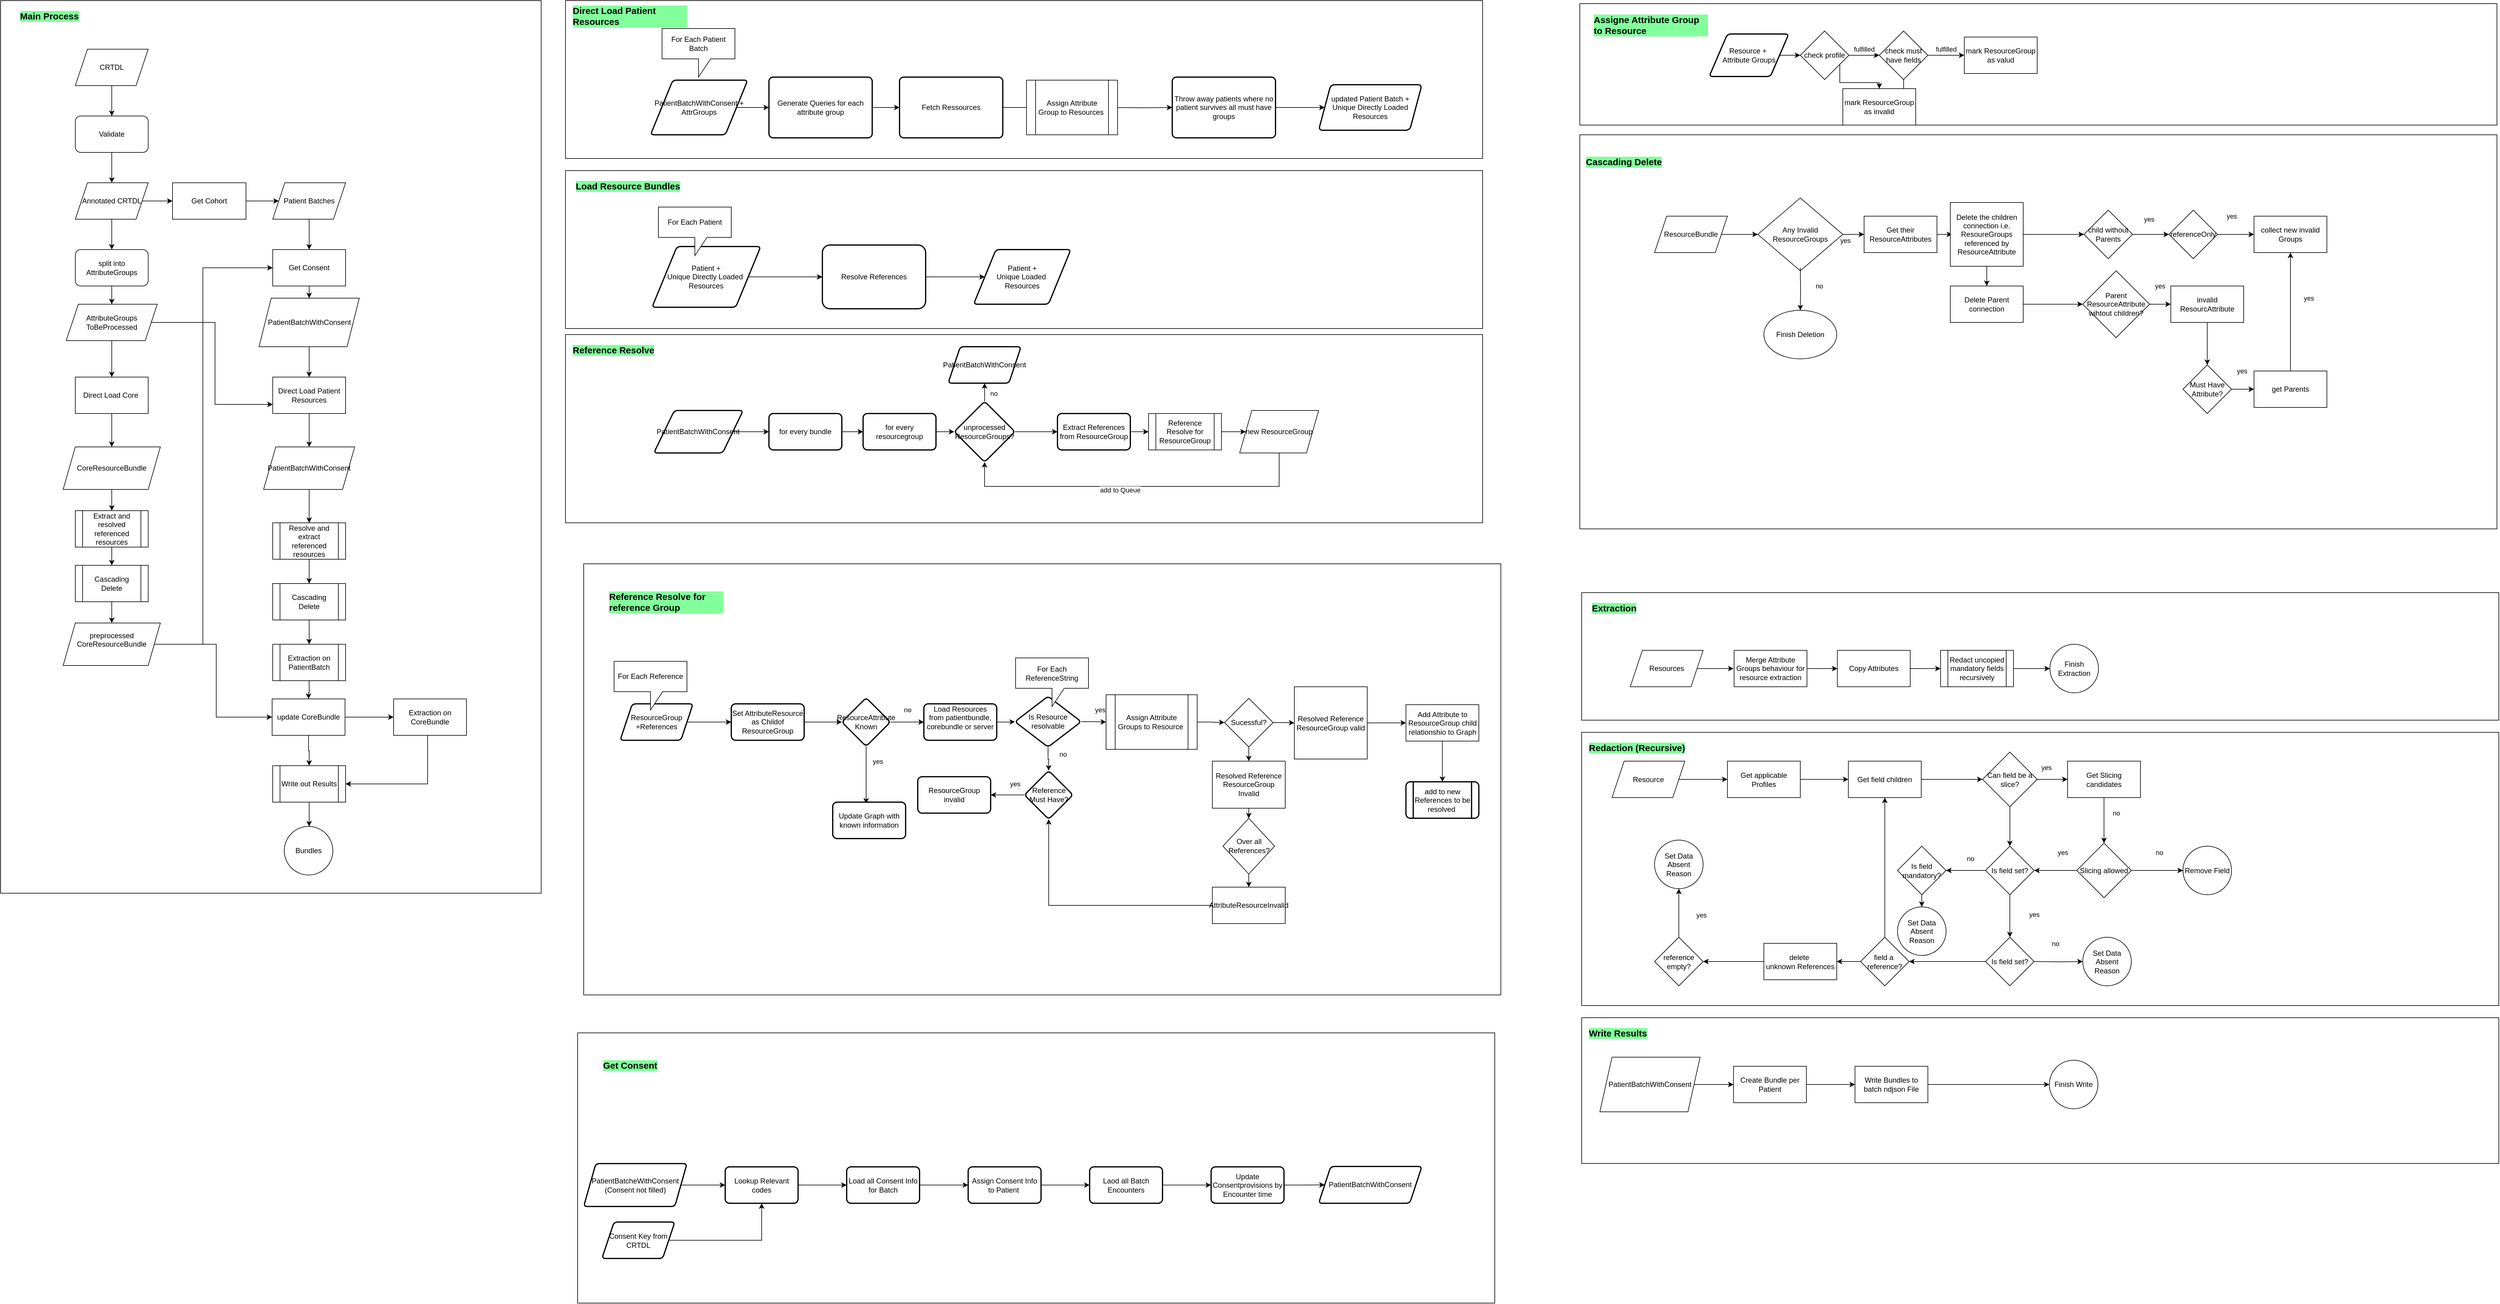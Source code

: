 <mxfile version="26.1.1">
  <diagram name="Page-1" id="kgNro5y93QIF35jHFry2">
    <mxGraphModel dx="4733" dy="4595" grid="1" gridSize="10" guides="1" tooltips="1" connect="1" arrows="1" fold="1" page="1" pageScale="1" pageWidth="850" pageHeight="1100" math="0" shadow="0">
      <root>
        <mxCell id="0" />
        <mxCell id="1" parent="0" />
        <mxCell id="4RrYnuqYHr63weoXgNCM-58" value="" style="rounded=0;whiteSpace=wrap;html=1;" vertex="1" parent="1">
          <mxGeometry x="-760" y="-510" width="1510" height="445" as="geometry" />
        </mxCell>
        <mxCell id="r0NdVGVHF9bhBKc1n7XL-104" value="" style="rounded=0;whiteSpace=wrap;html=1;" parent="1" vertex="1">
          <mxGeometry x="890" y="-1989" width="1510" height="649" as="geometry" />
        </mxCell>
        <mxCell id="EkGGCrkSlwf5ivfMAONS-17" value="" style="rounded=0;whiteSpace=wrap;html=1;" parent="1" vertex="1">
          <mxGeometry x="-780" y="-1660" width="1510" height="310" as="geometry" />
        </mxCell>
        <mxCell id="EkGGCrkSlwf5ivfMAONS-8" value="" style="rounded=0;whiteSpace=wrap;html=1;" parent="1" vertex="1">
          <mxGeometry x="893.03" y="-535" width="1510" height="240" as="geometry" />
        </mxCell>
        <mxCell id="EkGGCrkSlwf5ivfMAONS-9" value="" style="rounded=0;whiteSpace=wrap;html=1;" parent="1" vertex="1">
          <mxGeometry x="893.03" y="-1005" width="1510" height="450" as="geometry" />
        </mxCell>
        <mxCell id="EkGGCrkSlwf5ivfMAONS-7" value="" style="rounded=0;whiteSpace=wrap;html=1;" parent="1" vertex="1">
          <mxGeometry x="893.03" y="-1235" width="1510" height="210" as="geometry" />
        </mxCell>
        <mxCell id="EkGGCrkSlwf5ivfMAONS-5" value="" style="rounded=0;whiteSpace=wrap;html=1;" parent="1" vertex="1">
          <mxGeometry x="-750" y="-1282.5" width="1510" height="710" as="geometry" />
        </mxCell>
        <mxCell id="EkGGCrkSlwf5ivfMAONS-6" value="" style="rounded=0;whiteSpace=wrap;html=1;" parent="1" vertex="1">
          <mxGeometry x="890" y="-2205" width="1510" height="200" as="geometry" />
        </mxCell>
        <mxCell id="EkGGCrkSlwf5ivfMAONS-4" value="" style="rounded=0;whiteSpace=wrap;html=1;" parent="1" vertex="1">
          <mxGeometry x="-780" y="-1930" width="1510" height="260" as="geometry" />
        </mxCell>
        <mxCell id="EkGGCrkSlwf5ivfMAONS-3" value="" style="rounded=0;whiteSpace=wrap;html=1;" parent="1" vertex="1">
          <mxGeometry x="-780" y="-2210" width="1510" height="260" as="geometry" />
        </mxCell>
        <mxCell id="EkGGCrkSlwf5ivfMAONS-2" value="" style="rounded=0;whiteSpace=wrap;html=1;" parent="1" vertex="1">
          <mxGeometry x="-1710" y="-2210" width="890" height="1470" as="geometry" />
        </mxCell>
        <mxCell id="Brb8-mD9N2KLEKnw9XJb-186" value="Cascading Delete" style="text;html=1;align=left;verticalAlign=middle;whiteSpace=wrap;rounded=0;fontStyle=1;fontSize=15;labelBackgroundColor=#82FF9B;" parent="1" vertex="1">
          <mxGeometry x="898.04" y="-1960" width="190" height="30" as="geometry" />
        </mxCell>
        <mxCell id="Brb8-mD9N2KLEKnw9XJb-235" value="" style="edgeStyle=orthogonalEdgeStyle;rounded=0;orthogonalLoop=1;jettySize=auto;html=1;" parent="1" source="Brb8-mD9N2KLEKnw9XJb-188" target="Brb8-mD9N2KLEKnw9XJb-200" edge="1">
          <mxGeometry relative="1" as="geometry" />
        </mxCell>
        <mxCell id="Brb8-mD9N2KLEKnw9XJb-188" value="ResourceBundle" style="shape=parallelogram;perimeter=parallelogramPerimeter;whiteSpace=wrap;html=1;fixedSize=1;" parent="1" vertex="1">
          <mxGeometry x="1013.03" y="-1855" width="120" height="60" as="geometry" />
        </mxCell>
        <mxCell id="Brb8-mD9N2KLEKnw9XJb-194" value="" style="edgeStyle=orthogonalEdgeStyle;rounded=0;orthogonalLoop=1;jettySize=auto;html=1;" parent="1" source="Brb8-mD9N2KLEKnw9XJb-195" edge="1">
          <mxGeometry relative="1" as="geometry">
            <mxPoint x="1503.06" y="-1825" as="targetPoint" />
          </mxGeometry>
        </mxCell>
        <mxCell id="Brb8-mD9N2KLEKnw9XJb-195" value="Get their ResourceAttributes" style="rounded=0;whiteSpace=wrap;html=1;" parent="1" vertex="1">
          <mxGeometry x="1358.03" y="-1855" width="120" height="60" as="geometry" />
        </mxCell>
        <mxCell id="Brb8-mD9N2KLEKnw9XJb-196" value="" style="edgeStyle=orthogonalEdgeStyle;rounded=0;orthogonalLoop=1;jettySize=auto;html=1;" parent="1" source="Brb8-mD9N2KLEKnw9XJb-200" target="Brb8-mD9N2KLEKnw9XJb-195" edge="1">
          <mxGeometry relative="1" as="geometry" />
        </mxCell>
        <mxCell id="Brb8-mD9N2KLEKnw9XJb-197" value="yes" style="edgeLabel;html=1;align=center;verticalAlign=middle;resizable=0;points=[];" parent="Brb8-mD9N2KLEKnw9XJb-196" connectable="0" vertex="1">
          <mxGeometry x="0.777" y="-2" relative="1" as="geometry">
            <mxPoint x="-26" y="8" as="offset" />
          </mxGeometry>
        </mxCell>
        <mxCell id="Brb8-mD9N2KLEKnw9XJb-200" value="Any Invalid ResourceGroups" style="rhombus;whiteSpace=wrap;html=1;" parent="1" vertex="1">
          <mxGeometry x="1183.03" y="-1885" width="140" height="120" as="geometry" />
        </mxCell>
        <mxCell id="Brb8-mD9N2KLEKnw9XJb-211" value="Finish Deletion" style="ellipse;whiteSpace=wrap;html=1;" parent="1" vertex="1">
          <mxGeometry x="1193.03" y="-1700" width="120" height="80" as="geometry" />
        </mxCell>
        <mxCell id="Brb8-mD9N2KLEKnw9XJb-246" value="" style="edgeStyle=orthogonalEdgeStyle;rounded=0;orthogonalLoop=1;jettySize=auto;html=1;" parent="1" edge="1">
          <mxGeometry relative="1" as="geometry">
            <mxPoint x="1823.03" y="-1825" as="sourcePoint" />
          </mxGeometry>
        </mxCell>
        <mxCell id="Brb8-mD9N2KLEKnw9XJb-287" value="" style="edgeStyle=orthogonalEdgeStyle;rounded=0;orthogonalLoop=1;jettySize=auto;html=1;" parent="1" source="Brb8-mD9N2KLEKnw9XJb-288" edge="1">
          <mxGeometry relative="1" as="geometry">
            <mxPoint x="1143.03" y="-1110" as="targetPoint" />
          </mxGeometry>
        </mxCell>
        <mxCell id="Brb8-mD9N2KLEKnw9XJb-288" value="Resources" style="shape=parallelogram;perimeter=parallelogramPerimeter;whiteSpace=wrap;html=1;fixedSize=1;" parent="1" vertex="1">
          <mxGeometry x="973.03" y="-1140" width="120" height="60" as="geometry" />
        </mxCell>
        <mxCell id="Brb8-mD9N2KLEKnw9XJb-314" value="" style="edgeStyle=orthogonalEdgeStyle;rounded=0;orthogonalLoop=1;jettySize=auto;html=1;" parent="1" source="Brb8-mD9N2KLEKnw9XJb-312" target="Brb8-mD9N2KLEKnw9XJb-313" edge="1">
          <mxGeometry relative="1" as="geometry" />
        </mxCell>
        <mxCell id="Brb8-mD9N2KLEKnw9XJb-312" value="Merge Attribute Groups behaviour for resource extraction" style="rounded=0;whiteSpace=wrap;html=1;" parent="1" vertex="1">
          <mxGeometry x="1144" y="-1140" width="120" height="60" as="geometry" />
        </mxCell>
        <mxCell id="qXSFNuCbwQx_Ih3ncW2b-6" style="edgeStyle=orthogonalEdgeStyle;rounded=0;orthogonalLoop=1;jettySize=auto;html=1;entryX=0;entryY=0.5;entryDx=0;entryDy=0;" parent="1" source="Brb8-mD9N2KLEKnw9XJb-313" target="qXSFNuCbwQx_Ih3ncW2b-5" edge="1">
          <mxGeometry relative="1" as="geometry" />
        </mxCell>
        <mxCell id="Brb8-mD9N2KLEKnw9XJb-313" value="Copy Attributes" style="rounded=0;whiteSpace=wrap;html=1;" parent="1" vertex="1">
          <mxGeometry x="1314" y="-1140" width="120" height="60" as="geometry" />
        </mxCell>
        <mxCell id="Brb8-mD9N2KLEKnw9XJb-318" value="" style="edgeStyle=orthogonalEdgeStyle;rounded=0;orthogonalLoop=1;jettySize=auto;html=1;" parent="1" source="qXSFNuCbwQx_Ih3ncW2b-5" target="Brb8-mD9N2KLEKnw9XJb-317" edge="1">
          <mxGeometry relative="1" as="geometry">
            <mxPoint x="1594" y="-1110" as="sourcePoint" />
          </mxGeometry>
        </mxCell>
        <mxCell id="Brb8-mD9N2KLEKnw9XJb-317" value="Finish Extraction" style="ellipse;whiteSpace=wrap;html=1;rounded=0;" parent="1" vertex="1">
          <mxGeometry x="1664" y="-1150" width="80" height="80" as="geometry" />
        </mxCell>
        <mxCell id="Brb8-mD9N2KLEKnw9XJb-320" value="" style="edgeStyle=orthogonalEdgeStyle;rounded=0;orthogonalLoop=1;jettySize=auto;html=1;" parent="1" source="Brb8-mD9N2KLEKnw9XJb-321" edge="1">
          <mxGeometry relative="1" as="geometry">
            <mxPoint x="1143.03" y="-425" as="targetPoint" />
          </mxGeometry>
        </mxCell>
        <mxCell id="Brb8-mD9N2KLEKnw9XJb-321" value="PatientBatchWithConsent" style="shape=parallelogram;perimeter=parallelogramPerimeter;whiteSpace=wrap;html=1;fixedSize=1;" parent="1" vertex="1">
          <mxGeometry x="923.03" y="-470" width="165.01" height="90" as="geometry" />
        </mxCell>
        <mxCell id="Brb8-mD9N2KLEKnw9XJb-322" value="" style="edgeStyle=orthogonalEdgeStyle;rounded=0;orthogonalLoop=1;jettySize=auto;html=1;" parent="1" source="Brb8-mD9N2KLEKnw9XJb-323" target="Brb8-mD9N2KLEKnw9XJb-327" edge="1">
          <mxGeometry relative="1" as="geometry">
            <mxPoint x="1313.03" y="-425" as="targetPoint" />
          </mxGeometry>
        </mxCell>
        <mxCell id="Brb8-mD9N2KLEKnw9XJb-323" value="Create Bundle per Patient" style="rounded=0;whiteSpace=wrap;html=1;" parent="1" vertex="1">
          <mxGeometry x="1143.03" y="-455" width="120" height="60" as="geometry" />
        </mxCell>
        <mxCell id="Brb8-mD9N2KLEKnw9XJb-326" value="" style="edgeStyle=orthogonalEdgeStyle;rounded=0;orthogonalLoop=1;jettySize=auto;html=1;" parent="1" source="Brb8-mD9N2KLEKnw9XJb-327" target="Brb8-mD9N2KLEKnw9XJb-328" edge="1">
          <mxGeometry relative="1" as="geometry" />
        </mxCell>
        <mxCell id="Brb8-mD9N2KLEKnw9XJb-327" value="Write Bundles to batch ndjson File" style="rounded=0;whiteSpace=wrap;html=1;" parent="1" vertex="1">
          <mxGeometry x="1343.06" y="-455" width="120" height="60" as="geometry" />
        </mxCell>
        <mxCell id="Brb8-mD9N2KLEKnw9XJb-328" value="Finish Write" style="ellipse;whiteSpace=wrap;html=1;rounded=0;" parent="1" vertex="1">
          <mxGeometry x="1663.03" y="-465" width="80" height="80" as="geometry" />
        </mxCell>
        <mxCell id="qXSFNuCbwQx_Ih3ncW2b-9" value="" style="edgeStyle=orthogonalEdgeStyle;rounded=0;orthogonalLoop=1;jettySize=auto;html=1;" parent="1" source="qXSFNuCbwQx_Ih3ncW2b-4" target="qXSFNuCbwQx_Ih3ncW2b-8" edge="1">
          <mxGeometry relative="1" as="geometry" />
        </mxCell>
        <mxCell id="qXSFNuCbwQx_Ih3ncW2b-4" value="Resource" style="shape=parallelogram;perimeter=parallelogramPerimeter;whiteSpace=wrap;html=1;fixedSize=1;" parent="1" vertex="1">
          <mxGeometry x="943.03" y="-957.5" width="120" height="60" as="geometry" />
        </mxCell>
        <mxCell id="qXSFNuCbwQx_Ih3ncW2b-5" value="Redact uncopied mandatory fields recursively" style="shape=process;whiteSpace=wrap;html=1;backgroundOutline=1;" parent="1" vertex="1">
          <mxGeometry x="1484" y="-1140" width="120" height="60" as="geometry" />
        </mxCell>
        <mxCell id="qXSFNuCbwQx_Ih3ncW2b-11" value="" style="edgeStyle=orthogonalEdgeStyle;rounded=0;orthogonalLoop=1;jettySize=auto;html=1;" parent="1" source="qXSFNuCbwQx_Ih3ncW2b-8" target="qXSFNuCbwQx_Ih3ncW2b-10" edge="1">
          <mxGeometry relative="1" as="geometry" />
        </mxCell>
        <mxCell id="qXSFNuCbwQx_Ih3ncW2b-8" value="Get applicable Profiles" style="rounded=0;whiteSpace=wrap;html=1;" parent="1" vertex="1">
          <mxGeometry x="1133.03" y="-957.5" width="120" height="60" as="geometry" />
        </mxCell>
        <mxCell id="qXSFNuCbwQx_Ih3ncW2b-15" value="" style="edgeStyle=orthogonalEdgeStyle;rounded=0;orthogonalLoop=1;jettySize=auto;html=1;" parent="1" source="qXSFNuCbwQx_Ih3ncW2b-10" target="qXSFNuCbwQx_Ih3ncW2b-14" edge="1">
          <mxGeometry relative="1" as="geometry" />
        </mxCell>
        <mxCell id="qXSFNuCbwQx_Ih3ncW2b-10" value="Get field children" style="whiteSpace=wrap;html=1;rounded=0;" parent="1" vertex="1">
          <mxGeometry x="1332.14" y="-957.5" width="120" height="60" as="geometry" />
        </mxCell>
        <mxCell id="qXSFNuCbwQx_Ih3ncW2b-18" value="" style="edgeStyle=orthogonalEdgeStyle;rounded=0;orthogonalLoop=1;jettySize=auto;html=1;" parent="1" source="qXSFNuCbwQx_Ih3ncW2b-14" target="qXSFNuCbwQx_Ih3ncW2b-17" edge="1">
          <mxGeometry relative="1" as="geometry" />
        </mxCell>
        <mxCell id="qXSFNuCbwQx_Ih3ncW2b-19" value="yes" style="edgeLabel;html=1;align=center;verticalAlign=middle;resizable=0;points=[];" parent="qXSFNuCbwQx_Ih3ncW2b-18" connectable="0" vertex="1">
          <mxGeometry x="-0.194" y="2" relative="1" as="geometry">
            <mxPoint x="-5" y="-18" as="offset" />
          </mxGeometry>
        </mxCell>
        <mxCell id="qXSFNuCbwQx_Ih3ncW2b-29" value="" style="edgeStyle=orthogonalEdgeStyle;rounded=0;orthogonalLoop=1;jettySize=auto;html=1;" parent="1" source="qXSFNuCbwQx_Ih3ncW2b-14" target="qXSFNuCbwQx_Ih3ncW2b-28" edge="1">
          <mxGeometry relative="1" as="geometry" />
        </mxCell>
        <mxCell id="qXSFNuCbwQx_Ih3ncW2b-14" value="Can field be a slice?" style="rhombus;whiteSpace=wrap;html=1;rounded=0;" parent="1" vertex="1">
          <mxGeometry x="1553.03" y="-972.5" width="90" height="90" as="geometry" />
        </mxCell>
        <mxCell id="qXSFNuCbwQx_Ih3ncW2b-22" value="" style="edgeStyle=orthogonalEdgeStyle;rounded=0;orthogonalLoop=1;jettySize=auto;html=1;" parent="1" source="qXSFNuCbwQx_Ih3ncW2b-17" target="qXSFNuCbwQx_Ih3ncW2b-21" edge="1">
          <mxGeometry relative="1" as="geometry" />
        </mxCell>
        <mxCell id="qXSFNuCbwQx_Ih3ncW2b-56" value="no" style="edgeLabel;html=1;align=center;verticalAlign=middle;resizable=0;points=[];" parent="qXSFNuCbwQx_Ih3ncW2b-22" connectable="0" vertex="1">
          <mxGeometry x="-0.321" y="1" relative="1" as="geometry">
            <mxPoint x="19" as="offset" />
          </mxGeometry>
        </mxCell>
        <mxCell id="qXSFNuCbwQx_Ih3ncW2b-17" value="Get Slicing candidates" style="whiteSpace=wrap;html=1;rounded=0;" parent="1" vertex="1">
          <mxGeometry x="1693.03" y="-957.5" width="120" height="60" as="geometry" />
        </mxCell>
        <mxCell id="qXSFNuCbwQx_Ih3ncW2b-38" value="" style="edgeStyle=orthogonalEdgeStyle;rounded=0;orthogonalLoop=1;jettySize=auto;html=1;" parent="1" source="qXSFNuCbwQx_Ih3ncW2b-21" target="qXSFNuCbwQx_Ih3ncW2b-28" edge="1">
          <mxGeometry relative="1" as="geometry" />
        </mxCell>
        <mxCell id="qXSFNuCbwQx_Ih3ncW2b-40" value="yes" style="edgeLabel;html=1;align=center;verticalAlign=middle;resizable=0;points=[];" parent="qXSFNuCbwQx_Ih3ncW2b-38" connectable="0" vertex="1">
          <mxGeometry x="-0.327" y="6" relative="1" as="geometry">
            <mxPoint y="-36" as="offset" />
          </mxGeometry>
        </mxCell>
        <mxCell id="qXSFNuCbwQx_Ih3ncW2b-58" value="" style="edgeStyle=orthogonalEdgeStyle;rounded=0;orthogonalLoop=1;jettySize=auto;html=1;" parent="1" source="qXSFNuCbwQx_Ih3ncW2b-21" target="qXSFNuCbwQx_Ih3ncW2b-57" edge="1">
          <mxGeometry relative="1" as="geometry" />
        </mxCell>
        <mxCell id="qXSFNuCbwQx_Ih3ncW2b-59" value="no" style="edgeLabel;html=1;align=center;verticalAlign=middle;resizable=0;points=[];" parent="qXSFNuCbwQx_Ih3ncW2b-58" connectable="0" vertex="1">
          <mxGeometry x="-0.121" y="1" relative="1" as="geometry">
            <mxPoint x="8" y="-29" as="offset" />
          </mxGeometry>
        </mxCell>
        <mxCell id="qXSFNuCbwQx_Ih3ncW2b-21" value="Slicing allowed" style="rhombus;whiteSpace=wrap;html=1;rounded=0;" parent="1" vertex="1">
          <mxGeometry x="1708.03" y="-822.5" width="90" height="90" as="geometry" />
        </mxCell>
        <mxCell id="qXSFNuCbwQx_Ih3ncW2b-33" value="" style="edgeStyle=orthogonalEdgeStyle;rounded=0;orthogonalLoop=1;jettySize=auto;html=1;" parent="1" source="qXSFNuCbwQx_Ih3ncW2b-28" edge="1">
          <mxGeometry relative="1" as="geometry">
            <mxPoint x="1598.03" y="-667.5" as="targetPoint" />
          </mxGeometry>
        </mxCell>
        <mxCell id="qXSFNuCbwQx_Ih3ncW2b-52" value="yes" style="edgeLabel;html=1;align=center;verticalAlign=middle;resizable=0;points=[];" parent="qXSFNuCbwQx_Ih3ncW2b-33" connectable="0" vertex="1">
          <mxGeometry x="-0.091" y="3" relative="1" as="geometry">
            <mxPoint x="37" as="offset" />
          </mxGeometry>
        </mxCell>
        <mxCell id="qXSFNuCbwQx_Ih3ncW2b-54" value="" style="edgeStyle=orthogonalEdgeStyle;rounded=0;orthogonalLoop=1;jettySize=auto;html=1;" parent="1" source="qXSFNuCbwQx_Ih3ncW2b-28" edge="1">
          <mxGeometry relative="1" as="geometry">
            <mxPoint x="1493.03" y="-777.5" as="targetPoint" />
          </mxGeometry>
        </mxCell>
        <mxCell id="qXSFNuCbwQx_Ih3ncW2b-55" value="no" style="edgeLabel;html=1;align=center;verticalAlign=middle;resizable=0;points=[];" parent="qXSFNuCbwQx_Ih3ncW2b-54" connectable="0" vertex="1">
          <mxGeometry x="-0.136" y="2" relative="1" as="geometry">
            <mxPoint x="3" y="-22" as="offset" />
          </mxGeometry>
        </mxCell>
        <mxCell id="qXSFNuCbwQx_Ih3ncW2b-28" value="Is field set?" style="rhombus;whiteSpace=wrap;html=1;rounded=0;" parent="1" vertex="1">
          <mxGeometry x="1558.03" y="-817.5" width="80" height="80" as="geometry" />
        </mxCell>
        <mxCell id="qXSFNuCbwQx_Ih3ncW2b-50" value="" style="edgeStyle=orthogonalEdgeStyle;rounded=0;orthogonalLoop=1;jettySize=auto;html=1;" parent="1" target="qXSFNuCbwQx_Ih3ncW2b-49" edge="1">
          <mxGeometry relative="1" as="geometry">
            <mxPoint x="1638.03" y="-627.5" as="sourcePoint" />
          </mxGeometry>
        </mxCell>
        <mxCell id="qXSFNuCbwQx_Ih3ncW2b-51" value="no" style="edgeLabel;html=1;align=center;verticalAlign=middle;resizable=0;points=[];" parent="qXSFNuCbwQx_Ih3ncW2b-50" connectable="0" vertex="1">
          <mxGeometry x="-0.384" y="2" relative="1" as="geometry">
            <mxPoint x="10" y="-28" as="offset" />
          </mxGeometry>
        </mxCell>
        <mxCell id="qXSFNuCbwQx_Ih3ncW2b-49" value="Set Data Absent Reason" style="ellipse;whiteSpace=wrap;html=1;rounded=0;" parent="1" vertex="1">
          <mxGeometry x="1718.03" y="-667.5" width="80" height="80" as="geometry" />
        </mxCell>
        <mxCell id="qXSFNuCbwQx_Ih3ncW2b-57" value="Remove Field" style="ellipse;whiteSpace=wrap;html=1;rounded=0;" parent="1" vertex="1">
          <mxGeometry x="1883.03" y="-817.5" width="80" height="80" as="geometry" />
        </mxCell>
        <mxCell id="r0NdVGVHF9bhBKc1n7XL-81" value="" style="edgeStyle=orthogonalEdgeStyle;rounded=0;orthogonalLoop=1;jettySize=auto;html=1;" parent="1" source="qXSFNuCbwQx_Ih3ncW2b-60" target="r0NdVGVHF9bhBKc1n7XL-80" edge="1">
          <mxGeometry relative="1" as="geometry" />
        </mxCell>
        <mxCell id="qXSFNuCbwQx_Ih3ncW2b-60" value="Is field set? " style="rhombus;whiteSpace=wrap;html=1;rounded=0;" parent="1" vertex="1">
          <mxGeometry x="1558.03" y="-667.5" width="80" height="80" as="geometry" />
        </mxCell>
        <mxCell id="qXSFNuCbwQx_Ih3ncW2b-64" value="" style="edgeStyle=orthogonalEdgeStyle;rounded=0;orthogonalLoop=1;jettySize=auto;html=1;" parent="1" source="qXSFNuCbwQx_Ih3ncW2b-61" target="qXSFNuCbwQx_Ih3ncW2b-63" edge="1">
          <mxGeometry relative="1" as="geometry" />
        </mxCell>
        <mxCell id="qXSFNuCbwQx_Ih3ncW2b-61" value="Is field mandatory? " style="rhombus;whiteSpace=wrap;html=1;rounded=0;" parent="1" vertex="1">
          <mxGeometry x="1413.03" y="-817.5" width="80" height="80" as="geometry" />
        </mxCell>
        <mxCell id="qXSFNuCbwQx_Ih3ncW2b-63" value="Set Data Absent Reason" style="ellipse;whiteSpace=wrap;html=1;rounded=0;" parent="1" vertex="1">
          <mxGeometry x="1413.03" y="-717.5" width="80" height="80" as="geometry" />
        </mxCell>
        <mxCell id="2eRo7e5UCQbQcv5oba8E-1" value="" style="edgeStyle=orthogonalEdgeStyle;rounded=0;orthogonalLoop=1;jettySize=auto;html=1;" parent="1" source="2eRo7e5UCQbQcv5oba8E-2" target="2eRo7e5UCQbQcv5oba8E-4" edge="1">
          <mxGeometry relative="1" as="geometry" />
        </mxCell>
        <mxCell id="2eRo7e5UCQbQcv5oba8E-2" value="PatientBatchWithConsent +&lt;div&gt;AttrGroups&lt;/div&gt;" style="shape=parallelogram;html=1;strokeWidth=2;perimeter=parallelogramPerimeter;whiteSpace=wrap;rounded=1;arcSize=12;size=0.23;" parent="1" vertex="1">
          <mxGeometry x="-640" y="-2079" width="160" height="90" as="geometry" />
        </mxCell>
        <mxCell id="TnNt8-dKmfJmjZtN0jdO-13" value="" style="edgeStyle=orthogonalEdgeStyle;rounded=0;orthogonalLoop=1;jettySize=auto;html=1;" parent="1" source="2eRo7e5UCQbQcv5oba8E-4" target="TnNt8-dKmfJmjZtN0jdO-12" edge="1">
          <mxGeometry relative="1" as="geometry" />
        </mxCell>
        <mxCell id="2eRo7e5UCQbQcv5oba8E-4" value="Generate Queries for each attribute group" style="rounded=1;whiteSpace=wrap;html=1;absoluteArcSize=1;arcSize=14;strokeWidth=2;" parent="1" vertex="1">
          <mxGeometry x="-445" y="-2084" width="170" height="100" as="geometry" />
        </mxCell>
        <mxCell id="2eRo7e5UCQbQcv5oba8E-5" value="updated Patient Batch +&lt;div&gt;Unique Directly Loaded Resources&lt;/div&gt;" style="shape=parallelogram;perimeter=parallelogramPerimeter;whiteSpace=wrap;html=1;fixedSize=1;rounded=1;arcSize=14;strokeWidth=2;" parent="1" vertex="1">
          <mxGeometry x="460" y="-2071.5" width="170" height="75" as="geometry" />
        </mxCell>
        <mxCell id="2eRo7e5UCQbQcv5oba8E-6" value="" style="edgeStyle=orthogonalEdgeStyle;rounded=0;orthogonalLoop=1;jettySize=auto;html=1;" parent="1" source="2eRo7e5UCQbQcv5oba8E-7" target="2eRo7e5UCQbQcv5oba8E-10" edge="1">
          <mxGeometry relative="1" as="geometry" />
        </mxCell>
        <mxCell id="2eRo7e5UCQbQcv5oba8E-7" value="Patient +&lt;div&gt;Unique Directly Loaded&amp;nbsp;&lt;/div&gt;&lt;div&gt;Resources&lt;/div&gt;" style="shape=parallelogram;html=1;strokeWidth=2;perimeter=parallelogramPerimeter;whiteSpace=wrap;rounded=1;arcSize=12;size=0.23;" parent="1" vertex="1">
          <mxGeometry x="-637.55" y="-1805" width="179.03" height="100" as="geometry" />
        </mxCell>
        <mxCell id="2eRo7e5UCQbQcv5oba8E-8" value="For Each Patient" style="shape=callout;whiteSpace=wrap;html=1;perimeter=calloutPerimeter;" parent="1" vertex="1">
          <mxGeometry x="-627.03" y="-1870" width="120" height="80" as="geometry" />
        </mxCell>
        <mxCell id="TnNt8-dKmfJmjZtN0jdO-53" value="" style="edgeStyle=orthogonalEdgeStyle;rounded=0;orthogonalLoop=1;jettySize=auto;html=1;" parent="1" source="2eRo7e5UCQbQcv5oba8E-10" target="2eRo7e5UCQbQcv5oba8E-11" edge="1">
          <mxGeometry relative="1" as="geometry" />
        </mxCell>
        <mxCell id="2eRo7e5UCQbQcv5oba8E-10" value="Resolve References" style="rounded=1;whiteSpace=wrap;html=1;strokeWidth=2;arcSize=12;" parent="1" vertex="1">
          <mxGeometry x="-357.03" y="-1807.5" width="170" height="105" as="geometry" />
        </mxCell>
        <mxCell id="2eRo7e5UCQbQcv5oba8E-11" value="Patient +&lt;div&gt;Unique Loaded&amp;nbsp;&lt;/div&gt;&lt;div&gt;Resources&lt;/div&gt;" style="shape=parallelogram;html=1;strokeWidth=2;perimeter=parallelogramPerimeter;whiteSpace=wrap;rounded=1;arcSize=12;size=0.23;" parent="1" vertex="1">
          <mxGeometry x="-108.03" y="-1800" width="160" height="90" as="geometry" />
        </mxCell>
        <mxCell id="2eRo7e5UCQbQcv5oba8E-13" value="" style="edgeStyle=orthogonalEdgeStyle;rounded=0;orthogonalLoop=1;jettySize=auto;html=1;" parent="1" source="2eRo7e5UCQbQcv5oba8E-14" target="2eRo7e5UCQbQcv5oba8E-16" edge="1">
          <mxGeometry relative="1" as="geometry" />
        </mxCell>
        <mxCell id="2eRo7e5UCQbQcv5oba8E-14" value="PatientBatchWithConsent" style="shape=parallelogram;html=1;strokeWidth=2;perimeter=parallelogramPerimeter;whiteSpace=wrap;rounded=1;arcSize=12;size=0.23;" parent="1" vertex="1">
          <mxGeometry x="-634.52" y="-1535" width="147.03" height="70" as="geometry" />
        </mxCell>
        <mxCell id="r0NdVGVHF9bhBKc1n7XL-25" value="" style="edgeStyle=orthogonalEdgeStyle;rounded=0;orthogonalLoop=1;jettySize=auto;html=1;" parent="1" source="2eRo7e5UCQbQcv5oba8E-16" target="r0NdVGVHF9bhBKc1n7XL-24" edge="1">
          <mxGeometry relative="1" as="geometry" />
        </mxCell>
        <mxCell id="2eRo7e5UCQbQcv5oba8E-16" value="for every bundle" style="rounded=1;whiteSpace=wrap;html=1;strokeWidth=2;arcSize=12;" parent="1" vertex="1">
          <mxGeometry x="-445" y="-1530" width="120" height="60" as="geometry" />
        </mxCell>
        <mxCell id="2eRo7e5UCQbQcv5oba8E-17" value="PatientBatchWithConsent" style="shape=parallelogram;perimeter=parallelogramPerimeter;whiteSpace=wrap;html=1;fixedSize=1;rounded=1;strokeWidth=2;arcSize=12;" parent="1" vertex="1">
          <mxGeometry x="-149.97" y="-1640" width="120" height="60" as="geometry" />
        </mxCell>
        <mxCell id="r0NdVGVHF9bhBKc1n7XL-61" value="" style="edgeStyle=orthogonalEdgeStyle;rounded=0;orthogonalLoop=1;jettySize=auto;html=1;" parent="1" source="2eRo7e5UCQbQcv5oba8E-20" target="r0NdVGVHF9bhBKc1n7XL-60" edge="1">
          <mxGeometry relative="1" as="geometry" />
        </mxCell>
        <mxCell id="2eRo7e5UCQbQcv5oba8E-20" value="ResourceGroup +References" style="shape=parallelogram;perimeter=parallelogramPerimeter;whiteSpace=wrap;html=1;fixedSize=1;rounded=1;strokeWidth=2;arcSize=12;" parent="1" vertex="1">
          <mxGeometry x="-690" y="-1051.88" width="120" height="60" as="geometry" />
        </mxCell>
        <mxCell id="2eRo7e5UCQbQcv5oba8E-21" value="For Each Reference" style="shape=callout;whiteSpace=wrap;html=1;perimeter=calloutPerimeter;" parent="1" vertex="1">
          <mxGeometry x="-700" y="-1121.88" width="120" height="80" as="geometry" />
        </mxCell>
        <mxCell id="TnNt8-dKmfJmjZtN0jdO-70" value="" style="edgeStyle=orthogonalEdgeStyle;rounded=0;orthogonalLoop=1;jettySize=auto;html=1;" parent="1" source="2eRo7e5UCQbQcv5oba8E-23" target="2eRo7e5UCQbQcv5oba8E-30" edge="1">
          <mxGeometry relative="1" as="geometry" />
        </mxCell>
        <mxCell id="2eRo7e5UCQbQcv5oba8E-23" value="Load Resources&lt;div&gt;from patientbundle, corebundle or server&lt;br&gt;&lt;div&gt;&lt;br&gt;&lt;/div&gt;&lt;/div&gt;" style="whiteSpace=wrap;html=1;rounded=1;strokeWidth=2;arcSize=12;" parent="1" vertex="1">
          <mxGeometry x="-189.94" y="-1051.88" width="120" height="60" as="geometry" />
        </mxCell>
        <mxCell id="TnNt8-dKmfJmjZtN0jdO-56" value="" style="edgeStyle=orthogonalEdgeStyle;rounded=0;orthogonalLoop=1;jettySize=auto;html=1;" parent="1" source="2eRo7e5UCQbQcv5oba8E-30" target="TnNt8-dKmfJmjZtN0jdO-55" edge="1">
          <mxGeometry relative="1" as="geometry" />
        </mxCell>
        <mxCell id="TnNt8-dKmfJmjZtN0jdO-71" value="yes" style="edgeLabel;html=1;align=center;verticalAlign=middle;resizable=0;points=[];" parent="TnNt8-dKmfJmjZtN0jdO-56" vertex="1" connectable="0">
          <mxGeometry x="-0.231" y="2" relative="1" as="geometry">
            <mxPoint x="15" y="-18" as="offset" />
          </mxGeometry>
        </mxCell>
        <mxCell id="r0NdVGVHF9bhBKc1n7XL-56" style="edgeStyle=orthogonalEdgeStyle;rounded=0;orthogonalLoop=1;jettySize=auto;html=1;entryX=0.5;entryY=0;entryDx=0;entryDy=0;" parent="1" source="2eRo7e5UCQbQcv5oba8E-30" target="r0NdVGVHF9bhBKc1n7XL-55" edge="1">
          <mxGeometry relative="1" as="geometry" />
        </mxCell>
        <mxCell id="r0NdVGVHF9bhBKc1n7XL-57" value="no" style="edgeLabel;html=1;align=center;verticalAlign=middle;resizable=0;points=[];" parent="r0NdVGVHF9bhBKc1n7XL-56" vertex="1" connectable="0">
          <mxGeometry x="-0.349" y="-4" relative="1" as="geometry">
            <mxPoint x="28" y="-2" as="offset" />
          </mxGeometry>
        </mxCell>
        <mxCell id="2eRo7e5UCQbQcv5oba8E-30" value="Is Resource resolvable" style="rhombus;whiteSpace=wrap;html=1;rounded=1;strokeWidth=2;arcSize=12;" parent="1" vertex="1">
          <mxGeometry x="-39.98" y="-1064.38" width="109" height="83.75" as="geometry" />
        </mxCell>
        <mxCell id="2eRo7e5UCQbQcv5oba8E-41" value="For Each Patient Batch" style="shape=callout;whiteSpace=wrap;html=1;perimeter=calloutPerimeter;" parent="1" vertex="1">
          <mxGeometry x="-621" y="-2164" width="120" height="80" as="geometry" />
        </mxCell>
        <mxCell id="TnNt8-dKmfJmjZtN0jdO-6" value="" style="edgeStyle=orthogonalEdgeStyle;rounded=0;orthogonalLoop=1;jettySize=auto;html=1;" parent="1" target="Brb8-mD9N2KLEKnw9XJb-211" edge="1">
          <mxGeometry relative="1" as="geometry">
            <mxPoint x="1253.03" y="-1770" as="sourcePoint" />
          </mxGeometry>
        </mxCell>
        <mxCell id="TnNt8-dKmfJmjZtN0jdO-7" value="no" style="edgeLabel;html=1;align=center;verticalAlign=middle;resizable=0;points=[];" parent="TnNt8-dKmfJmjZtN0jdO-6" vertex="1" connectable="0">
          <mxGeometry x="-0.143" relative="1" as="geometry">
            <mxPoint x="30" as="offset" />
          </mxGeometry>
        </mxCell>
        <mxCell id="TnNt8-dKmfJmjZtN0jdO-26" value="" style="edgeStyle=orthogonalEdgeStyle;rounded=0;orthogonalLoop=1;jettySize=auto;html=1;" parent="1" source="TnNt8-dKmfJmjZtN0jdO-12" edge="1">
          <mxGeometry relative="1" as="geometry">
            <mxPoint x="-11" y="-2034" as="targetPoint" />
          </mxGeometry>
        </mxCell>
        <mxCell id="TnNt8-dKmfJmjZtN0jdO-12" value="Fetch Ressources" style="rounded=1;whiteSpace=wrap;html=1;absoluteArcSize=1;arcSize=14;strokeWidth=2;" parent="1" vertex="1">
          <mxGeometry x="-230" y="-2084" width="170" height="100" as="geometry" />
        </mxCell>
        <mxCell id="TnNt8-dKmfJmjZtN0jdO-29" value="" style="edgeStyle=orthogonalEdgeStyle;rounded=0;orthogonalLoop=1;jettySize=auto;html=1;" parent="1" target="TnNt8-dKmfJmjZtN0jdO-28" edge="1">
          <mxGeometry relative="1" as="geometry">
            <mxPoint x="120" y="-2034" as="sourcePoint" />
          </mxGeometry>
        </mxCell>
        <mxCell id="TnNt8-dKmfJmjZtN0jdO-30" value="" style="edgeStyle=orthogonalEdgeStyle;rounded=0;orthogonalLoop=1;jettySize=auto;html=1;" parent="1" source="TnNt8-dKmfJmjZtN0jdO-28" target="2eRo7e5UCQbQcv5oba8E-5" edge="1">
          <mxGeometry relative="1" as="geometry" />
        </mxCell>
        <mxCell id="TnNt8-dKmfJmjZtN0jdO-28" value="Throw away patients where no patient survives all must have groups" style="rounded=1;whiteSpace=wrap;html=1;absoluteArcSize=1;arcSize=14;strokeWidth=2;" parent="1" vertex="1">
          <mxGeometry x="219" y="-2084" width="170" height="100" as="geometry" />
        </mxCell>
        <mxCell id="TnNt8-dKmfJmjZtN0jdO-32" value="Assign Attribute Group to Resources&amp;nbsp;" style="shape=process;whiteSpace=wrap;html=1;backgroundOutline=1;" parent="1" vertex="1">
          <mxGeometry x="-21" y="-2079" width="150" height="90" as="geometry" />
        </mxCell>
        <mxCell id="TnNt8-dKmfJmjZtN0jdO-45" value="add to new References to be resolved&amp;nbsp;" style="shape=process;whiteSpace=wrap;html=1;backgroundOutline=1;rounded=1;strokeWidth=2;arcSize=12;" parent="1" vertex="1">
          <mxGeometry x="603.76" y="-923.44" width="120" height="60" as="geometry" />
        </mxCell>
        <mxCell id="r0NdVGVHF9bhBKc1n7XL-64" style="edgeStyle=orthogonalEdgeStyle;rounded=0;orthogonalLoop=1;jettySize=auto;html=1;" parent="1" source="TnNt8-dKmfJmjZtN0jdO-55" target="r0NdVGVHF9bhBKc1n7XL-63" edge="1">
          <mxGeometry relative="1" as="geometry" />
        </mxCell>
        <mxCell id="TnNt8-dKmfJmjZtN0jdO-55" value="Assign Attribute Groups to Resource&amp;nbsp;" style="shape=process;whiteSpace=wrap;html=1;backgroundOutline=1;" parent="1" vertex="1">
          <mxGeometry x="110.0" y="-1066.88" width="150" height="90" as="geometry" />
        </mxCell>
        <mxCell id="TnNt8-dKmfJmjZtN0jdO-72" value="Resource +&amp;nbsp;&lt;div&gt;Attribute Groups&lt;/div&gt;" style="shape=parallelogram;html=1;strokeWidth=2;perimeter=parallelogramPerimeter;whiteSpace=wrap;rounded=1;arcSize=12;size=0.23;" parent="1" vertex="1">
          <mxGeometry x="1102.97" y="-2155" width="130.97" height="70" as="geometry" />
        </mxCell>
        <mxCell id="TnNt8-dKmfJmjZtN0jdO-76" value="" style="edgeStyle=orthogonalEdgeStyle;rounded=0;orthogonalLoop=1;jettySize=auto;html=1;" parent="1" edge="1">
          <mxGeometry relative="1" as="geometry">
            <mxPoint x="-198.56" y="-725" as="targetPoint" />
          </mxGeometry>
        </mxCell>
        <mxCell id="EkGGCrkSlwf5ivfMAONS-11" value="Extraction" style="text;html=1;align=left;verticalAlign=middle;whiteSpace=wrap;rounded=0;fontStyle=1;fontSize=15;labelBackgroundColor=#82FF9B;" parent="1" vertex="1">
          <mxGeometry x="908.03" y="-1225" width="190" height="30" as="geometry" />
        </mxCell>
        <mxCell id="EkGGCrkSlwf5ivfMAONS-12" value="Redaction (Recursive)" style="text;html=1;align=left;verticalAlign=middle;whiteSpace=wrap;rounded=0;fontStyle=1;fontSize=15;labelBackgroundColor=#82FF9B;" parent="1" vertex="1">
          <mxGeometry x="903.03" y="-995" width="190" height="30" as="geometry" />
        </mxCell>
        <mxCell id="EkGGCrkSlwf5ivfMAONS-13" value="Write Results" style="text;html=1;align=left;verticalAlign=middle;whiteSpace=wrap;rounded=0;fontStyle=1;fontSize=15;labelBackgroundColor=#82FF9B;" parent="1" vertex="1">
          <mxGeometry x="903.03" y="-525" width="190" height="30" as="geometry" />
        </mxCell>
        <mxCell id="EkGGCrkSlwf5ivfMAONS-14" value="Main Process" style="text;html=1;align=left;verticalAlign=middle;whiteSpace=wrap;rounded=0;fontStyle=1;fontSize=15;labelBackgroundColor=#82FF9B;" parent="1" vertex="1">
          <mxGeometry x="-1680" y="-2200" width="190" height="30" as="geometry" />
        </mxCell>
        <mxCell id="EkGGCrkSlwf5ivfMAONS-15" value="Reference Resolve for reference Group" style="text;html=1;align=left;verticalAlign=middle;whiteSpace=wrap;rounded=0;fontStyle=1;fontSize=15;labelBackgroundColor=#82FF9B;" parent="1" vertex="1">
          <mxGeometry x="-710" y="-1235" width="190" height="30" as="geometry" />
        </mxCell>
        <mxCell id="EkGGCrkSlwf5ivfMAONS-16" value="Load Resource Bundles" style="text;html=1;align=left;verticalAlign=middle;whiteSpace=wrap;rounded=0;fontStyle=1;fontSize=15;labelBackgroundColor=#82FF9B;" parent="1" vertex="1">
          <mxGeometry x="-765" y="-1920" width="190" height="30" as="geometry" />
        </mxCell>
        <mxCell id="EkGGCrkSlwf5ivfMAONS-18" value="Reference Resolve" style="text;html=1;align=left;verticalAlign=middle;whiteSpace=wrap;rounded=0;fontStyle=1;fontSize=15;labelBackgroundColor=#82FF9B;" parent="1" vertex="1">
          <mxGeometry x="-770" y="-1650" width="190" height="30" as="geometry" />
        </mxCell>
        <mxCell id="EkGGCrkSlwf5ivfMAONS-20" value="" style="edgeStyle=orthogonalEdgeStyle;rounded=0;orthogonalLoop=1;jettySize=auto;html=1;" parent="1" source="EkGGCrkSlwf5ivfMAONS-21" target="EkGGCrkSlwf5ivfMAONS-23" edge="1">
          <mxGeometry relative="1" as="geometry" />
        </mxCell>
        <mxCell id="EkGGCrkSlwf5ivfMAONS-21" value="CRTDL" style="shape=parallelogram;perimeter=parallelogramPerimeter;whiteSpace=wrap;html=1;fixedSize=1;" parent="1" vertex="1">
          <mxGeometry x="-1587" y="-2130" width="120" height="60" as="geometry" />
        </mxCell>
        <mxCell id="EkGGCrkSlwf5ivfMAONS-22" value="" style="edgeStyle=orthogonalEdgeStyle;rounded=0;orthogonalLoop=1;jettySize=auto;html=1;" parent="1" source="EkGGCrkSlwf5ivfMAONS-23" target="EkGGCrkSlwf5ivfMAONS-26" edge="1">
          <mxGeometry relative="1" as="geometry" />
        </mxCell>
        <mxCell id="EkGGCrkSlwf5ivfMAONS-23" value="Validate" style="rounded=1;whiteSpace=wrap;html=1;" parent="1" vertex="1">
          <mxGeometry x="-1587" y="-2020" width="120" height="60" as="geometry" />
        </mxCell>
        <mxCell id="EkGGCrkSlwf5ivfMAONS-24" value="" style="edgeStyle=orthogonalEdgeStyle;rounded=0;orthogonalLoop=1;jettySize=auto;html=1;" parent="1" source="EkGGCrkSlwf5ivfMAONS-26" target="EkGGCrkSlwf5ivfMAONS-28" edge="1">
          <mxGeometry relative="1" as="geometry" />
        </mxCell>
        <mxCell id="EkGGCrkSlwf5ivfMAONS-25" value="" style="edgeStyle=orthogonalEdgeStyle;rounded=0;orthogonalLoop=1;jettySize=auto;html=1;" parent="1" source="EkGGCrkSlwf5ivfMAONS-26" target="EkGGCrkSlwf5ivfMAONS-37" edge="1">
          <mxGeometry relative="1" as="geometry" />
        </mxCell>
        <mxCell id="EkGGCrkSlwf5ivfMAONS-26" value="Annotated CRTDL" style="shape=parallelogram;perimeter=parallelogramPerimeter;whiteSpace=wrap;html=1;fixedSize=1;" parent="1" vertex="1">
          <mxGeometry x="-1587" y="-1910" width="120" height="60" as="geometry" />
        </mxCell>
        <mxCell id="EkGGCrkSlwf5ivfMAONS-27" value="" style="edgeStyle=orthogonalEdgeStyle;rounded=0;orthogonalLoop=1;jettySize=auto;html=1;" parent="1" source="EkGGCrkSlwf5ivfMAONS-28" target="EkGGCrkSlwf5ivfMAONS-31" edge="1">
          <mxGeometry relative="1" as="geometry" />
        </mxCell>
        <mxCell id="EkGGCrkSlwf5ivfMAONS-28" value="split into AttributeGroups" style="rounded=1;whiteSpace=wrap;html=1;" parent="1" vertex="1">
          <mxGeometry x="-1587" y="-1800" width="120" height="60" as="geometry" />
        </mxCell>
        <mxCell id="EkGGCrkSlwf5ivfMAONS-29" value="" style="edgeStyle=orthogonalEdgeStyle;rounded=0;orthogonalLoop=1;jettySize=auto;html=1;" parent="1" source="EkGGCrkSlwf5ivfMAONS-31" target="EkGGCrkSlwf5ivfMAONS-33" edge="1">
          <mxGeometry relative="1" as="geometry" />
        </mxCell>
        <mxCell id="EkGGCrkSlwf5ivfMAONS-30" style="edgeStyle=orthogonalEdgeStyle;rounded=0;orthogonalLoop=1;jettySize=auto;html=1;entryX=0;entryY=0.75;entryDx=0;entryDy=0;" parent="1" source="EkGGCrkSlwf5ivfMAONS-31" target="EkGGCrkSlwf5ivfMAONS-45" edge="1">
          <mxGeometry relative="1" as="geometry" />
        </mxCell>
        <mxCell id="EkGGCrkSlwf5ivfMAONS-31" value="AttributeGroups&lt;div&gt;ToBeProcessed&lt;/div&gt;" style="shape=parallelogram;perimeter=parallelogramPerimeter;whiteSpace=wrap;html=1;fixedSize=1;" parent="1" vertex="1">
          <mxGeometry x="-1602" y="-1710" width="150" height="60" as="geometry" />
        </mxCell>
        <mxCell id="EkGGCrkSlwf5ivfMAONS-32" value="" style="edgeStyle=orthogonalEdgeStyle;rounded=0;orthogonalLoop=1;jettySize=auto;html=1;" parent="1" source="EkGGCrkSlwf5ivfMAONS-33" target="EkGGCrkSlwf5ivfMAONS-35" edge="1">
          <mxGeometry relative="1" as="geometry" />
        </mxCell>
        <mxCell id="EkGGCrkSlwf5ivfMAONS-33" value="Direct Load Core&amp;nbsp;" style="rounded=0;whiteSpace=wrap;html=1;" parent="1" vertex="1">
          <mxGeometry x="-1587" y="-1590" width="120" height="60" as="geometry" />
        </mxCell>
        <mxCell id="EkGGCrkSlwf5ivfMAONS-34" value="" style="edgeStyle=orthogonalEdgeStyle;rounded=0;orthogonalLoop=1;jettySize=auto;html=1;" parent="1" source="EkGGCrkSlwf5ivfMAONS-35" target="EkGGCrkSlwf5ivfMAONS-58" edge="1">
          <mxGeometry relative="1" as="geometry" />
        </mxCell>
        <mxCell id="EkGGCrkSlwf5ivfMAONS-35" value="CoreResourceBundle" style="shape=parallelogram;perimeter=parallelogramPerimeter;whiteSpace=wrap;html=1;fixedSize=1;" parent="1" vertex="1">
          <mxGeometry x="-1607" y="-1475" width="160" height="70" as="geometry" />
        </mxCell>
        <mxCell id="EkGGCrkSlwf5ivfMAONS-36" value="" style="edgeStyle=orthogonalEdgeStyle;rounded=0;orthogonalLoop=1;jettySize=auto;html=1;" parent="1" source="EkGGCrkSlwf5ivfMAONS-37" target="EkGGCrkSlwf5ivfMAONS-39" edge="1">
          <mxGeometry relative="1" as="geometry" />
        </mxCell>
        <mxCell id="EkGGCrkSlwf5ivfMAONS-37" value="Get Cohort" style="whiteSpace=wrap;html=1;" parent="1" vertex="1">
          <mxGeometry x="-1427" y="-1910" width="121" height="60" as="geometry" />
        </mxCell>
        <mxCell id="EkGGCrkSlwf5ivfMAONS-38" value="" style="edgeStyle=orthogonalEdgeStyle;rounded=0;orthogonalLoop=1;jettySize=auto;html=1;" parent="1" source="EkGGCrkSlwf5ivfMAONS-39" target="EkGGCrkSlwf5ivfMAONS-41" edge="1">
          <mxGeometry relative="1" as="geometry" />
        </mxCell>
        <mxCell id="EkGGCrkSlwf5ivfMAONS-39" value="Patient Batches" style="shape=parallelogram;perimeter=parallelogramPerimeter;whiteSpace=wrap;html=1;fixedSize=1;" parent="1" vertex="1">
          <mxGeometry x="-1262" y="-1910" width="120" height="60" as="geometry" />
        </mxCell>
        <mxCell id="EkGGCrkSlwf5ivfMAONS-40" value="" style="edgeStyle=orthogonalEdgeStyle;rounded=0;orthogonalLoop=1;jettySize=auto;html=1;" parent="1" source="EkGGCrkSlwf5ivfMAONS-41" target="EkGGCrkSlwf5ivfMAONS-43" edge="1">
          <mxGeometry relative="1" as="geometry" />
        </mxCell>
        <mxCell id="EkGGCrkSlwf5ivfMAONS-41" value="Get Consent" style="whiteSpace=wrap;html=1;" parent="1" vertex="1">
          <mxGeometry x="-1262" y="-1800" width="120" height="60" as="geometry" />
        </mxCell>
        <mxCell id="EkGGCrkSlwf5ivfMAONS-42" value="" style="edgeStyle=orthogonalEdgeStyle;rounded=0;orthogonalLoop=1;jettySize=auto;html=1;" parent="1" source="EkGGCrkSlwf5ivfMAONS-43" target="EkGGCrkSlwf5ivfMAONS-45" edge="1">
          <mxGeometry relative="1" as="geometry" />
        </mxCell>
        <mxCell id="EkGGCrkSlwf5ivfMAONS-43" value="PatientBatchWithConsent" style="shape=parallelogram;perimeter=parallelogramPerimeter;whiteSpace=wrap;html=1;fixedSize=1;" parent="1" vertex="1">
          <mxGeometry x="-1284.5" y="-1720" width="165" height="80" as="geometry" />
        </mxCell>
        <mxCell id="EkGGCrkSlwf5ivfMAONS-44" value="" style="edgeStyle=orthogonalEdgeStyle;rounded=0;orthogonalLoop=1;jettySize=auto;html=1;" parent="1" source="EkGGCrkSlwf5ivfMAONS-45" target="EkGGCrkSlwf5ivfMAONS-47" edge="1">
          <mxGeometry relative="1" as="geometry" />
        </mxCell>
        <mxCell id="EkGGCrkSlwf5ivfMAONS-45" value="Direct Load Patient Resources" style="whiteSpace=wrap;html=1;" parent="1" vertex="1">
          <mxGeometry x="-1262" y="-1590" width="120" height="60" as="geometry" />
        </mxCell>
        <mxCell id="EkGGCrkSlwf5ivfMAONS-46" value="" style="edgeStyle=orthogonalEdgeStyle;rounded=0;orthogonalLoop=1;jettySize=auto;html=1;" parent="1" source="EkGGCrkSlwf5ivfMAONS-47" target="EkGGCrkSlwf5ivfMAONS-56" edge="1">
          <mxGeometry relative="1" as="geometry" />
        </mxCell>
        <mxCell id="EkGGCrkSlwf5ivfMAONS-47" value="PatientBatchWithConsent" style="shape=parallelogram;perimeter=parallelogramPerimeter;whiteSpace=wrap;html=1;fixedSize=1;" parent="1" vertex="1">
          <mxGeometry x="-1277" y="-1475" width="150" height="70" as="geometry" />
        </mxCell>
        <mxCell id="EkGGCrkSlwf5ivfMAONS-48" value="" style="edgeStyle=orthogonalEdgeStyle;rounded=0;orthogonalLoop=1;jettySize=auto;html=1;" parent="1" source="EkGGCrkSlwf5ivfMAONS-49" target="EkGGCrkSlwf5ivfMAONS-51" edge="1">
          <mxGeometry relative="1" as="geometry" />
        </mxCell>
        <mxCell id="EkGGCrkSlwf5ivfMAONS-49" value="Cascading Delete" style="shape=process;whiteSpace=wrap;html=1;backgroundOutline=1;" parent="1" vertex="1">
          <mxGeometry x="-1262" y="-1250" width="120" height="60" as="geometry" />
        </mxCell>
        <mxCell id="EkGGCrkSlwf5ivfMAONS-50" value="" style="edgeStyle=orthogonalEdgeStyle;rounded=0;orthogonalLoop=1;jettySize=auto;html=1;" parent="1" source="EkGGCrkSlwf5ivfMAONS-51" target="EkGGCrkSlwf5ivfMAONS-64" edge="1">
          <mxGeometry relative="1" as="geometry" />
        </mxCell>
        <mxCell id="EkGGCrkSlwf5ivfMAONS-51" value="Extraction on PatientBatch" style="shape=process;whiteSpace=wrap;html=1;backgroundOutline=1;" parent="1" vertex="1">
          <mxGeometry x="-1262" y="-1150" width="120" height="60" as="geometry" />
        </mxCell>
        <mxCell id="EkGGCrkSlwf5ivfMAONS-52" value="Bundles" style="ellipse;whiteSpace=wrap;html=1;" parent="1" vertex="1">
          <mxGeometry x="-1242.97" y="-850" width="80" height="80" as="geometry" />
        </mxCell>
        <mxCell id="EkGGCrkSlwf5ivfMAONS-53" value="" style="edgeStyle=orthogonalEdgeStyle;rounded=0;orthogonalLoop=1;jettySize=auto;html=1;" parent="1" source="EkGGCrkSlwf5ivfMAONS-54" edge="1">
          <mxGeometry relative="1" as="geometry">
            <mxPoint x="-1202" y="-850" as="targetPoint" />
          </mxGeometry>
        </mxCell>
        <mxCell id="EkGGCrkSlwf5ivfMAONS-54" value="Write out Results" style="shape=process;whiteSpace=wrap;html=1;backgroundOutline=1;" parent="1" vertex="1">
          <mxGeometry x="-1262" y="-950" width="120" height="60" as="geometry" />
        </mxCell>
        <mxCell id="EkGGCrkSlwf5ivfMAONS-55" value="" style="edgeStyle=orthogonalEdgeStyle;rounded=0;orthogonalLoop=1;jettySize=auto;html=1;" parent="1" source="EkGGCrkSlwf5ivfMAONS-56" target="EkGGCrkSlwf5ivfMAONS-49" edge="1">
          <mxGeometry relative="1" as="geometry" />
        </mxCell>
        <mxCell id="EkGGCrkSlwf5ivfMAONS-56" value="Resolve and extract referenced&lt;div&gt;resources&lt;/div&gt;" style="shape=process;whiteSpace=wrap;html=1;backgroundOutline=1;" parent="1" vertex="1">
          <mxGeometry x="-1262" y="-1350" width="120" height="60" as="geometry" />
        </mxCell>
        <mxCell id="r0NdVGVHF9bhBKc1n7XL-3" value="" style="edgeStyle=orthogonalEdgeStyle;rounded=0;orthogonalLoop=1;jettySize=auto;html=1;" parent="1" source="EkGGCrkSlwf5ivfMAONS-58" target="r0NdVGVHF9bhBKc1n7XL-2" edge="1">
          <mxGeometry relative="1" as="geometry" />
        </mxCell>
        <mxCell id="EkGGCrkSlwf5ivfMAONS-58" value="Extract and resolved referenced&lt;div&gt;resources&lt;/div&gt;" style="shape=process;whiteSpace=wrap;html=1;backgroundOutline=1;" parent="1" vertex="1">
          <mxGeometry x="-1587" y="-1370" width="120" height="60" as="geometry" />
        </mxCell>
        <mxCell id="EkGGCrkSlwf5ivfMAONS-59" style="edgeStyle=orthogonalEdgeStyle;rounded=0;orthogonalLoop=1;jettySize=auto;html=1;" parent="1" source="EkGGCrkSlwf5ivfMAONS-61" target="EkGGCrkSlwf5ivfMAONS-41" edge="1">
          <mxGeometry relative="1" as="geometry">
            <mxPoint x="-1367" y="-1770" as="targetPoint" />
            <Array as="points">
              <mxPoint x="-1377" y="-1150" />
              <mxPoint x="-1377" y="-1770" />
            </Array>
          </mxGeometry>
        </mxCell>
        <mxCell id="EkGGCrkSlwf5ivfMAONS-60" style="edgeStyle=orthogonalEdgeStyle;rounded=0;orthogonalLoop=1;jettySize=auto;html=1;entryX=0;entryY=0.5;entryDx=0;entryDy=0;" parent="1" source="EkGGCrkSlwf5ivfMAONS-61" target="EkGGCrkSlwf5ivfMAONS-64" edge="1">
          <mxGeometry relative="1" as="geometry" />
        </mxCell>
        <mxCell id="EkGGCrkSlwf5ivfMAONS-61" value="preprocessed CoreResourceBundle&lt;div&gt;&lt;br&gt;&lt;/div&gt;" style="shape=parallelogram;perimeter=parallelogramPerimeter;whiteSpace=wrap;html=1;fixedSize=1;" parent="1" vertex="1">
          <mxGeometry x="-1607" y="-1185" width="160" height="70" as="geometry" />
        </mxCell>
        <mxCell id="EkGGCrkSlwf5ivfMAONS-62" value="" style="edgeStyle=orthogonalEdgeStyle;rounded=0;orthogonalLoop=1;jettySize=auto;html=1;" parent="1" source="EkGGCrkSlwf5ivfMAONS-64" target="EkGGCrkSlwf5ivfMAONS-54" edge="1">
          <mxGeometry relative="1" as="geometry" />
        </mxCell>
        <mxCell id="EkGGCrkSlwf5ivfMAONS-63" value="" style="edgeStyle=orthogonalEdgeStyle;rounded=0;orthogonalLoop=1;jettySize=auto;html=1;" parent="1" source="EkGGCrkSlwf5ivfMAONS-64" target="EkGGCrkSlwf5ivfMAONS-66" edge="1">
          <mxGeometry relative="1" as="geometry" />
        </mxCell>
        <mxCell id="EkGGCrkSlwf5ivfMAONS-64" value="update CoreBundle" style="whiteSpace=wrap;html=1;" parent="1" vertex="1">
          <mxGeometry x="-1262.97" y="-1060" width="120" height="60" as="geometry" />
        </mxCell>
        <mxCell id="EkGGCrkSlwf5ivfMAONS-65" style="edgeStyle=orthogonalEdgeStyle;rounded=0;orthogonalLoop=1;jettySize=auto;html=1;entryX=1;entryY=0.5;entryDx=0;entryDy=0;" parent="1" source="EkGGCrkSlwf5ivfMAONS-66" target="EkGGCrkSlwf5ivfMAONS-54" edge="1">
          <mxGeometry relative="1" as="geometry">
            <Array as="points">
              <mxPoint x="-1007" y="-920" />
            </Array>
          </mxGeometry>
        </mxCell>
        <mxCell id="EkGGCrkSlwf5ivfMAONS-66" value="Extraction on CoreBundle" style="whiteSpace=wrap;html=1;" parent="1" vertex="1">
          <mxGeometry x="-1062.97" y="-1060" width="120" height="60" as="geometry" />
        </mxCell>
        <mxCell id="r0NdVGVHF9bhBKc1n7XL-4" value="" style="edgeStyle=orthogonalEdgeStyle;rounded=0;orthogonalLoop=1;jettySize=auto;html=1;" parent="1" source="r0NdVGVHF9bhBKc1n7XL-2" target="EkGGCrkSlwf5ivfMAONS-61" edge="1">
          <mxGeometry relative="1" as="geometry" />
        </mxCell>
        <mxCell id="r0NdVGVHF9bhBKc1n7XL-2" value="Cascading Delete" style="shape=process;whiteSpace=wrap;html=1;backgroundOutline=1;" parent="1" vertex="1">
          <mxGeometry x="-1587" y="-1280" width="120" height="60" as="geometry" />
        </mxCell>
        <mxCell id="r0NdVGVHF9bhBKc1n7XL-5" value="Direct Load Patient Resources" style="text;html=1;align=left;verticalAlign=middle;whiteSpace=wrap;rounded=0;fontStyle=1;fontSize=15;labelBackgroundColor=#82FF9B;" parent="1" vertex="1">
          <mxGeometry x="-770" y="-2200" width="190" height="30" as="geometry" />
        </mxCell>
        <mxCell id="r0NdVGVHF9bhBKc1n7XL-7" value="Assigne Attribute Group to Resource" style="text;html=1;align=left;verticalAlign=middle;whiteSpace=wrap;rounded=0;fontStyle=1;fontSize=15;labelBackgroundColor=#82FF9B;" parent="1" vertex="1">
          <mxGeometry x="910.53" y="-2185" width="190" height="30" as="geometry" />
        </mxCell>
        <mxCell id="r0NdVGVHF9bhBKc1n7XL-12" style="edgeStyle=orthogonalEdgeStyle;rounded=0;orthogonalLoop=1;jettySize=auto;html=1;" parent="1" source="r0NdVGVHF9bhBKc1n7XL-8" target="r0NdVGVHF9bhBKc1n7XL-11" edge="1">
          <mxGeometry relative="1" as="geometry" />
        </mxCell>
        <mxCell id="4RrYnuqYHr63weoXgNCM-2" value="fulfilled" style="edgeLabel;html=1;align=center;verticalAlign=middle;resizable=0;points=[];" vertex="1" connectable="0" parent="r0NdVGVHF9bhBKc1n7XL-12">
          <mxGeometry x="-0.231" y="-2" relative="1" as="geometry">
            <mxPoint x="6" y="-12" as="offset" />
          </mxGeometry>
        </mxCell>
        <mxCell id="r0NdVGVHF9bhBKc1n7XL-23" style="edgeStyle=orthogonalEdgeStyle;rounded=0;orthogonalLoop=1;jettySize=auto;html=1;" parent="1" source="r0NdVGVHF9bhBKc1n7XL-8" target="r0NdVGVHF9bhBKc1n7XL-21" edge="1">
          <mxGeometry relative="1" as="geometry">
            <Array as="points">
              <mxPoint x="1318.03" y="-2075" />
              <mxPoint x="1383.03" y="-2075" />
            </Array>
          </mxGeometry>
        </mxCell>
        <mxCell id="r0NdVGVHF9bhBKc1n7XL-8" value="check profile" style="rhombus;whiteSpace=wrap;html=1;" parent="1" vertex="1">
          <mxGeometry x="1253.03" y="-2160" width="80" height="80" as="geometry" />
        </mxCell>
        <mxCell id="r0NdVGVHF9bhBKc1n7XL-10" style="edgeStyle=orthogonalEdgeStyle;rounded=0;orthogonalLoop=1;jettySize=auto;html=1;entryX=0;entryY=0.5;entryDx=0;entryDy=0;" parent="1" source="TnNt8-dKmfJmjZtN0jdO-72" target="r0NdVGVHF9bhBKc1n7XL-8" edge="1">
          <mxGeometry relative="1" as="geometry" />
        </mxCell>
        <mxCell id="r0NdVGVHF9bhBKc1n7XL-17" value="" style="edgeStyle=orthogonalEdgeStyle;rounded=0;orthogonalLoop=1;jettySize=auto;html=1;" parent="1" source="r0NdVGVHF9bhBKc1n7XL-11" target="r0NdVGVHF9bhBKc1n7XL-16" edge="1">
          <mxGeometry relative="1" as="geometry" />
        </mxCell>
        <mxCell id="4RrYnuqYHr63weoXgNCM-1" value="fulfilled" style="edgeLabel;html=1;align=center;verticalAlign=middle;resizable=0;points=[];" vertex="1" connectable="0" parent="r0NdVGVHF9bhBKc1n7XL-17">
          <mxGeometry x="-0.097" y="-2" relative="1" as="geometry">
            <mxPoint x="3" y="-12" as="offset" />
          </mxGeometry>
        </mxCell>
        <mxCell id="r0NdVGVHF9bhBKc1n7XL-22" value="" style="edgeStyle=orthogonalEdgeStyle;rounded=0;orthogonalLoop=1;jettySize=auto;html=1;" parent="1" source="r0NdVGVHF9bhBKc1n7XL-11" target="r0NdVGVHF9bhBKc1n7XL-21" edge="1">
          <mxGeometry relative="1" as="geometry" />
        </mxCell>
        <mxCell id="r0NdVGVHF9bhBKc1n7XL-11" value="check must have fields" style="rhombus;whiteSpace=wrap;html=1;" parent="1" vertex="1">
          <mxGeometry x="1383.06" y="-2160" width="80" height="80" as="geometry" />
        </mxCell>
        <mxCell id="r0NdVGVHF9bhBKc1n7XL-16" value="mark ResourceGroup as valud" style="whiteSpace=wrap;html=1;" parent="1" vertex="1">
          <mxGeometry x="1523.06" y="-2150" width="120" height="60" as="geometry" />
        </mxCell>
        <mxCell id="r0NdVGVHF9bhBKc1n7XL-21" value="mark ResourceGroup as invalid" style="whiteSpace=wrap;html=1;" parent="1" vertex="1">
          <mxGeometry x="1323.03" y="-2065" width="120" height="60" as="geometry" />
        </mxCell>
        <mxCell id="r0NdVGVHF9bhBKc1n7XL-27" value="" style="edgeStyle=orthogonalEdgeStyle;rounded=0;orthogonalLoop=1;jettySize=auto;html=1;" parent="1" source="r0NdVGVHF9bhBKc1n7XL-24" target="r0NdVGVHF9bhBKc1n7XL-26" edge="1">
          <mxGeometry relative="1" as="geometry" />
        </mxCell>
        <mxCell id="r0NdVGVHF9bhBKc1n7XL-24" value="&lt;div&gt;&lt;div&gt;for every resourcegroup&lt;/div&gt;&lt;/div&gt;" style="whiteSpace=wrap;html=1;rounded=1;strokeWidth=2;arcSize=12;" parent="1" vertex="1">
          <mxGeometry x="-290" y="-1530" width="120" height="60" as="geometry" />
        </mxCell>
        <mxCell id="r0NdVGVHF9bhBKc1n7XL-28" value="" style="edgeStyle=orthogonalEdgeStyle;rounded=0;orthogonalLoop=1;jettySize=auto;html=1;" parent="1" source="r0NdVGVHF9bhBKc1n7XL-26" target="2eRo7e5UCQbQcv5oba8E-17" edge="1">
          <mxGeometry relative="1" as="geometry" />
        </mxCell>
        <mxCell id="r0NdVGVHF9bhBKc1n7XL-29" value="no" style="edgeLabel;html=1;align=center;verticalAlign=middle;resizable=0;points=[];" parent="r0NdVGVHF9bhBKc1n7XL-28" vertex="1" connectable="0">
          <mxGeometry x="-0.2" y="-1" relative="1" as="geometry">
            <mxPoint x="14" y="-1" as="offset" />
          </mxGeometry>
        </mxCell>
        <mxCell id="r0NdVGVHF9bhBKc1n7XL-31" value="" style="edgeStyle=orthogonalEdgeStyle;rounded=0;orthogonalLoop=1;jettySize=auto;html=1;" parent="1" source="r0NdVGVHF9bhBKc1n7XL-26" target="r0NdVGVHF9bhBKc1n7XL-30" edge="1">
          <mxGeometry relative="1" as="geometry" />
        </mxCell>
        <mxCell id="r0NdVGVHF9bhBKc1n7XL-26" value="unprocessed ResourceGroups?" style="rhombus;whiteSpace=wrap;html=1;rounded=1;strokeWidth=2;arcSize=12;" parent="1" vertex="1">
          <mxGeometry x="-139.95" y="-1550" width="99.97" height="100" as="geometry" />
        </mxCell>
        <mxCell id="r0NdVGVHF9bhBKc1n7XL-33" style="edgeStyle=orthogonalEdgeStyle;rounded=0;orthogonalLoop=1;jettySize=auto;html=1;entryX=0;entryY=0.5;entryDx=0;entryDy=0;" parent="1" source="r0NdVGVHF9bhBKc1n7XL-30" target="r0NdVGVHF9bhBKc1n7XL-32" edge="1">
          <mxGeometry relative="1" as="geometry" />
        </mxCell>
        <mxCell id="r0NdVGVHF9bhBKc1n7XL-30" value="Extract References from ResourceGroup" style="whiteSpace=wrap;html=1;rounded=1;strokeWidth=2;arcSize=12;" parent="1" vertex="1">
          <mxGeometry x="30.005" y="-1530" width="120" height="60" as="geometry" />
        </mxCell>
        <mxCell id="r0NdVGVHF9bhBKc1n7XL-37" style="edgeStyle=orthogonalEdgeStyle;rounded=0;orthogonalLoop=1;jettySize=auto;html=1;" parent="1" source="r0NdVGVHF9bhBKc1n7XL-32" target="r0NdVGVHF9bhBKc1n7XL-36" edge="1">
          <mxGeometry relative="1" as="geometry" />
        </mxCell>
        <mxCell id="r0NdVGVHF9bhBKc1n7XL-32" value="Reference Resolve for ResourceGroup" style="shape=process;whiteSpace=wrap;html=1;backgroundOutline=1;" parent="1" vertex="1">
          <mxGeometry x="180" y="-1530" width="120" height="60" as="geometry" />
        </mxCell>
        <mxCell id="r0NdVGVHF9bhBKc1n7XL-38" style="edgeStyle=orthogonalEdgeStyle;rounded=0;orthogonalLoop=1;jettySize=auto;html=1;" parent="1" source="r0NdVGVHF9bhBKc1n7XL-36" target="r0NdVGVHF9bhBKc1n7XL-26" edge="1">
          <mxGeometry relative="1" as="geometry">
            <Array as="points">
              <mxPoint x="395" y="-1410" />
              <mxPoint x="-90" y="-1410" />
            </Array>
          </mxGeometry>
        </mxCell>
        <mxCell id="r0NdVGVHF9bhBKc1n7XL-40" value="add to Queue" style="edgeLabel;html=1;align=center;verticalAlign=middle;resizable=0;points=[];" parent="r0NdVGVHF9bhBKc1n7XL-38" vertex="1" connectable="0">
          <mxGeometry x="0.094" y="6" relative="1" as="geometry">
            <mxPoint as="offset" />
          </mxGeometry>
        </mxCell>
        <mxCell id="r0NdVGVHF9bhBKc1n7XL-36" value="new ResourceGroup" style="shape=parallelogram;perimeter=parallelogramPerimeter;whiteSpace=wrap;html=1;fixedSize=1;" parent="1" vertex="1">
          <mxGeometry x="330" y="-1535" width="130" height="70" as="geometry" />
        </mxCell>
        <mxCell id="r0NdVGVHF9bhBKc1n7XL-41" value="For Each ReferenceString" style="shape=callout;whiteSpace=wrap;html=1;perimeter=calloutPerimeter;" parent="1" vertex="1">
          <mxGeometry x="-38.94" y="-1127.5" width="120" height="80" as="geometry" />
        </mxCell>
        <mxCell id="r0NdVGVHF9bhBKc1n7XL-47" style="edgeStyle=orthogonalEdgeStyle;rounded=0;orthogonalLoop=1;jettySize=auto;html=1;" parent="1" source="r0NdVGVHF9bhBKc1n7XL-45" target="2eRo7e5UCQbQcv5oba8E-23" edge="1">
          <mxGeometry relative="1" as="geometry" />
        </mxCell>
        <mxCell id="r0NdVGVHF9bhBKc1n7XL-48" value="no" style="edgeLabel;html=1;align=center;verticalAlign=middle;resizable=0;points=[];" parent="r0NdVGVHF9bhBKc1n7XL-47" vertex="1" connectable="0">
          <mxGeometry x="0.006" y="-1" relative="1" as="geometry">
            <mxPoint y="-21" as="offset" />
          </mxGeometry>
        </mxCell>
        <mxCell id="r0NdVGVHF9bhBKc1n7XL-50" value="" style="edgeStyle=orthogonalEdgeStyle;rounded=0;orthogonalLoop=1;jettySize=auto;html=1;" parent="1" source="r0NdVGVHF9bhBKc1n7XL-45" edge="1">
          <mxGeometry relative="1" as="geometry">
            <mxPoint x="-285.0" y="-887.5" as="targetPoint" />
          </mxGeometry>
        </mxCell>
        <mxCell id="r0NdVGVHF9bhBKc1n7XL-51" value="yes" style="edgeLabel;html=1;align=center;verticalAlign=middle;resizable=0;points=[];" parent="r0NdVGVHF9bhBKc1n7XL-50" vertex="1" connectable="0">
          <mxGeometry x="-0.447" y="1" relative="1" as="geometry">
            <mxPoint x="18" y="-1" as="offset" />
          </mxGeometry>
        </mxCell>
        <mxCell id="r0NdVGVHF9bhBKc1n7XL-45" value="ResourceAttribute&lt;div&gt;Known&lt;/div&gt;" style="rhombus;whiteSpace=wrap;html=1;rounded=1;strokeWidth=2;arcSize=12;" parent="1" vertex="1">
          <mxGeometry x="-325" y="-1061.88" width="80" height="80" as="geometry" />
        </mxCell>
        <mxCell id="r0NdVGVHF9bhBKc1n7XL-49" value="Update Graph with known information" style="whiteSpace=wrap;html=1;rounded=1;strokeWidth=2;arcSize=12;" parent="1" vertex="1">
          <mxGeometry x="-340" y="-890.0" width="120" height="60" as="geometry" />
        </mxCell>
        <mxCell id="r0NdVGVHF9bhBKc1n7XL-54" value="ResourceGroup invalid" style="whiteSpace=wrap;html=1;rounded=1;strokeWidth=2;arcSize=12;" parent="1" vertex="1">
          <mxGeometry x="-200.0" y="-931.87" width="120" height="60" as="geometry" />
        </mxCell>
        <mxCell id="r0NdVGVHF9bhBKc1n7XL-58" style="edgeStyle=orthogonalEdgeStyle;rounded=0;orthogonalLoop=1;jettySize=auto;html=1;entryX=1;entryY=0.5;entryDx=0;entryDy=0;" parent="1" source="r0NdVGVHF9bhBKc1n7XL-55" target="r0NdVGVHF9bhBKc1n7XL-54" edge="1">
          <mxGeometry relative="1" as="geometry" />
        </mxCell>
        <mxCell id="r0NdVGVHF9bhBKc1n7XL-59" value="yes" style="edgeLabel;html=1;align=center;verticalAlign=middle;resizable=0;points=[];" parent="r0NdVGVHF9bhBKc1n7XL-58" vertex="1" connectable="0">
          <mxGeometry x="0.208" relative="1" as="geometry">
            <mxPoint x="18" y="-18" as="offset" />
          </mxGeometry>
        </mxCell>
        <mxCell id="r0NdVGVHF9bhBKc1n7XL-55" value="Reference Must Have?" style="rhombus;whiteSpace=wrap;html=1;rounded=1;strokeWidth=2;arcSize=12;" parent="1" vertex="1">
          <mxGeometry x="-24.44" y="-941.87" width="80" height="80" as="geometry" />
        </mxCell>
        <mxCell id="r0NdVGVHF9bhBKc1n7XL-62" style="edgeStyle=orthogonalEdgeStyle;rounded=0;orthogonalLoop=1;jettySize=auto;html=1;entryX=0;entryY=0.5;entryDx=0;entryDy=0;" parent="1" source="r0NdVGVHF9bhBKc1n7XL-60" target="r0NdVGVHF9bhBKc1n7XL-45" edge="1">
          <mxGeometry relative="1" as="geometry" />
        </mxCell>
        <mxCell id="r0NdVGVHF9bhBKc1n7XL-60" value="Set AttributeResource as Childof ResourceGroup" style="whiteSpace=wrap;html=1;rounded=1;strokeWidth=2;arcSize=12;" parent="1" vertex="1">
          <mxGeometry x="-507.03" y="-1051.88" width="120" height="60" as="geometry" />
        </mxCell>
        <mxCell id="r0NdVGVHF9bhBKc1n7XL-66" value="" style="edgeStyle=orthogonalEdgeStyle;rounded=0;orthogonalLoop=1;jettySize=auto;html=1;" parent="1" source="r0NdVGVHF9bhBKc1n7XL-63" target="r0NdVGVHF9bhBKc1n7XL-65" edge="1">
          <mxGeometry relative="1" as="geometry" />
        </mxCell>
        <mxCell id="r0NdVGVHF9bhBKc1n7XL-69" value="" style="edgeStyle=orthogonalEdgeStyle;rounded=0;orthogonalLoop=1;jettySize=auto;html=1;" parent="1" source="r0NdVGVHF9bhBKc1n7XL-63" target="r0NdVGVHF9bhBKc1n7XL-68" edge="1">
          <mxGeometry relative="1" as="geometry" />
        </mxCell>
        <mxCell id="r0NdVGVHF9bhBKc1n7XL-63" value="Sucessful?" style="rhombus;whiteSpace=wrap;html=1;" parent="1" vertex="1">
          <mxGeometry x="305" y="-1061" width="80" height="80" as="geometry" />
        </mxCell>
        <mxCell id="r0NdVGVHF9bhBKc1n7XL-102" value="" style="edgeStyle=orthogonalEdgeStyle;rounded=0;orthogonalLoop=1;jettySize=auto;html=1;" parent="1" source="r0NdVGVHF9bhBKc1n7XL-65" target="r0NdVGVHF9bhBKc1n7XL-101" edge="1">
          <mxGeometry relative="1" as="geometry" />
        </mxCell>
        <mxCell id="r0NdVGVHF9bhBKc1n7XL-65" value="Resolved Reference&lt;div&gt;ResourceGroup valid&lt;/div&gt;" style="whiteSpace=wrap;html=1;" parent="1" vertex="1">
          <mxGeometry x="420" y="-1080" width="120" height="119" as="geometry" />
        </mxCell>
        <mxCell id="r0NdVGVHF9bhBKc1n7XL-73" value="" style="edgeStyle=orthogonalEdgeStyle;rounded=0;orthogonalLoop=1;jettySize=auto;html=1;" parent="1" source="r0NdVGVHF9bhBKc1n7XL-68" target="r0NdVGVHF9bhBKc1n7XL-72" edge="1">
          <mxGeometry relative="1" as="geometry" />
        </mxCell>
        <mxCell id="r0NdVGVHF9bhBKc1n7XL-68" value="&lt;div&gt;Resolved Reference&lt;/div&gt;ResourceGroup Invalid" style="whiteSpace=wrap;html=1;" parent="1" vertex="1">
          <mxGeometry x="285" y="-957.5" width="120" height="77.5" as="geometry" />
        </mxCell>
        <mxCell id="r0NdVGVHF9bhBKc1n7XL-75" value="" style="edgeStyle=orthogonalEdgeStyle;rounded=0;orthogonalLoop=1;jettySize=auto;html=1;" parent="1" source="r0NdVGVHF9bhBKc1n7XL-72" target="r0NdVGVHF9bhBKc1n7XL-74" edge="1">
          <mxGeometry relative="1" as="geometry" />
        </mxCell>
        <mxCell id="r0NdVGVHF9bhBKc1n7XL-72" value="Over all References?" style="rhombus;whiteSpace=wrap;html=1;" parent="1" vertex="1">
          <mxGeometry x="302.5" y="-863.44" width="85" height="91.87" as="geometry" />
        </mxCell>
        <mxCell id="r0NdVGVHF9bhBKc1n7XL-78" style="edgeStyle=orthogonalEdgeStyle;rounded=0;orthogonalLoop=1;jettySize=auto;html=1;" parent="1" source="r0NdVGVHF9bhBKc1n7XL-74" target="r0NdVGVHF9bhBKc1n7XL-55" edge="1">
          <mxGeometry relative="1" as="geometry" />
        </mxCell>
        <mxCell id="r0NdVGVHF9bhBKc1n7XL-74" value="AttributeResourceInvalid" style="whiteSpace=wrap;html=1;" parent="1" vertex="1">
          <mxGeometry x="285" y="-749.995" width="120" height="60" as="geometry" />
        </mxCell>
        <mxCell id="r0NdVGVHF9bhBKc1n7XL-89" value="" style="edgeStyle=orthogonalEdgeStyle;rounded=0;orthogonalLoop=1;jettySize=auto;html=1;" parent="1" source="r0NdVGVHF9bhBKc1n7XL-80" target="r0NdVGVHF9bhBKc1n7XL-88" edge="1">
          <mxGeometry relative="1" as="geometry" />
        </mxCell>
        <mxCell id="r0NdVGVHF9bhBKc1n7XL-92" style="edgeStyle=orthogonalEdgeStyle;rounded=0;orthogonalLoop=1;jettySize=auto;html=1;entryX=0.5;entryY=1;entryDx=0;entryDy=0;" parent="1" source="r0NdVGVHF9bhBKc1n7XL-80" target="qXSFNuCbwQx_Ih3ncW2b-10" edge="1">
          <mxGeometry relative="1" as="geometry" />
        </mxCell>
        <mxCell id="r0NdVGVHF9bhBKc1n7XL-80" value="field a&amp;nbsp; reference?" style="rhombus;whiteSpace=wrap;html=1;rounded=0;" parent="1" vertex="1">
          <mxGeometry x="1352.14" y="-667.5" width="80" height="80" as="geometry" />
        </mxCell>
        <mxCell id="r0NdVGVHF9bhBKc1n7XL-94" value="" style="edgeStyle=orthogonalEdgeStyle;rounded=0;orthogonalLoop=1;jettySize=auto;html=1;" parent="1" source="r0NdVGVHF9bhBKc1n7XL-88" target="r0NdVGVHF9bhBKc1n7XL-93" edge="1">
          <mxGeometry relative="1" as="geometry" />
        </mxCell>
        <mxCell id="r0NdVGVHF9bhBKc1n7XL-88" value="&lt;div&gt;delete&amp;nbsp;&lt;/div&gt;unknown References" style="whiteSpace=wrap;html=1;rounded=0;" parent="1" vertex="1">
          <mxGeometry x="1193.03" y="-657.5" width="120" height="60" as="geometry" />
        </mxCell>
        <mxCell id="r0NdVGVHF9bhBKc1n7XL-96" value="" style="edgeStyle=orthogonalEdgeStyle;rounded=0;orthogonalLoop=1;jettySize=auto;html=1;" parent="1" source="r0NdVGVHF9bhBKc1n7XL-93" target="r0NdVGVHF9bhBKc1n7XL-95" edge="1">
          <mxGeometry relative="1" as="geometry" />
        </mxCell>
        <mxCell id="r0NdVGVHF9bhBKc1n7XL-97" value="yes" style="edgeLabel;html=1;align=center;verticalAlign=middle;resizable=0;points=[];" parent="r0NdVGVHF9bhBKc1n7XL-96" vertex="1" connectable="0">
          <mxGeometry x="-0.062" y="-4" relative="1" as="geometry">
            <mxPoint x="33" y="1" as="offset" />
          </mxGeometry>
        </mxCell>
        <mxCell id="r0NdVGVHF9bhBKc1n7XL-93" value="reference empty?" style="rhombus;whiteSpace=wrap;html=1;rounded=0;" parent="1" vertex="1">
          <mxGeometry x="1013.03" y="-667.5" width="80" height="80" as="geometry" />
        </mxCell>
        <mxCell id="r0NdVGVHF9bhBKc1n7XL-95" value="Set Data Absent Reason" style="ellipse;whiteSpace=wrap;html=1;rounded=0;" parent="1" vertex="1">
          <mxGeometry x="1013.03" y="-827.5" width="80" height="80" as="geometry" />
        </mxCell>
        <mxCell id="r0NdVGVHF9bhBKc1n7XL-108" value="" style="edgeStyle=orthogonalEdgeStyle;rounded=0;orthogonalLoop=1;jettySize=auto;html=1;" parent="1" source="r0NdVGVHF9bhBKc1n7XL-99" target="r0NdVGVHF9bhBKc1n7XL-107" edge="1">
          <mxGeometry relative="1" as="geometry" />
        </mxCell>
        <mxCell id="r0NdVGVHF9bhBKc1n7XL-119" value="" style="edgeStyle=orthogonalEdgeStyle;rounded=0;orthogonalLoop=1;jettySize=auto;html=1;" parent="1" source="r0NdVGVHF9bhBKc1n7XL-99" target="r0NdVGVHF9bhBKc1n7XL-118" edge="1">
          <mxGeometry relative="1" as="geometry" />
        </mxCell>
        <mxCell id="r0NdVGVHF9bhBKc1n7XL-99" value="Delete the children connection i.e. ResoureGroups referenced by ResourceAttribute" style="whiteSpace=wrap;html=1;" parent="1" vertex="1">
          <mxGeometry x="1500" y="-1877.5" width="120" height="105" as="geometry" />
        </mxCell>
        <mxCell id="r0NdVGVHF9bhBKc1n7XL-103" style="edgeStyle=orthogonalEdgeStyle;rounded=0;orthogonalLoop=1;jettySize=auto;html=1;" parent="1" source="r0NdVGVHF9bhBKc1n7XL-101" target="TnNt8-dKmfJmjZtN0jdO-45" edge="1">
          <mxGeometry relative="1" as="geometry" />
        </mxCell>
        <mxCell id="r0NdVGVHF9bhBKc1n7XL-101" value="Add Attribute to ResourceGroup child relationshio to Graph" style="whiteSpace=wrap;html=1;" parent="1" vertex="1">
          <mxGeometry x="603.76" y="-1050.5" width="120" height="60" as="geometry" />
        </mxCell>
        <mxCell id="r0NdVGVHF9bhBKc1n7XL-113" value="" style="edgeStyle=orthogonalEdgeStyle;rounded=0;orthogonalLoop=1;jettySize=auto;html=1;" parent="1" source="r0NdVGVHF9bhBKc1n7XL-107" target="r0NdVGVHF9bhBKc1n7XL-112" edge="1">
          <mxGeometry relative="1" as="geometry" />
        </mxCell>
        <mxCell id="r0NdVGVHF9bhBKc1n7XL-114" value="yes" style="edgeLabel;html=1;align=center;verticalAlign=middle;resizable=0;points=[];" parent="r0NdVGVHF9bhBKc1n7XL-113" vertex="1" connectable="0">
          <mxGeometry x="-0.1" y="2" relative="1" as="geometry">
            <mxPoint y="-23" as="offset" />
          </mxGeometry>
        </mxCell>
        <mxCell id="r0NdVGVHF9bhBKc1n7XL-107" value="child without Parents" style="rhombus;whiteSpace=wrap;html=1;" parent="1" vertex="1">
          <mxGeometry x="1720" y="-1865" width="80" height="80" as="geometry" />
        </mxCell>
        <mxCell id="r0NdVGVHF9bhBKc1n7XL-116" value="" style="edgeStyle=orthogonalEdgeStyle;rounded=0;orthogonalLoop=1;jettySize=auto;html=1;" parent="1" source="r0NdVGVHF9bhBKc1n7XL-112" target="r0NdVGVHF9bhBKc1n7XL-115" edge="1">
          <mxGeometry relative="1" as="geometry" />
        </mxCell>
        <mxCell id="r0NdVGVHF9bhBKc1n7XL-122" value="yes" style="edgeLabel;html=1;align=center;verticalAlign=middle;resizable=0;points=[];" parent="r0NdVGVHF9bhBKc1n7XL-116" vertex="1" connectable="0">
          <mxGeometry x="0.167" y="2" relative="1" as="geometry">
            <mxPoint x="-12" y="-28" as="offset" />
          </mxGeometry>
        </mxCell>
        <mxCell id="r0NdVGVHF9bhBKc1n7XL-112" value="referenceOnly" style="rhombus;whiteSpace=wrap;html=1;" parent="1" vertex="1">
          <mxGeometry x="1860" y="-1865" width="80" height="80" as="geometry" />
        </mxCell>
        <mxCell id="r0NdVGVHF9bhBKc1n7XL-115" value="collect new invalid Groups" style="whiteSpace=wrap;html=1;" parent="1" vertex="1">
          <mxGeometry x="2000" y="-1855" width="120" height="60" as="geometry" />
        </mxCell>
        <mxCell id="r0NdVGVHF9bhBKc1n7XL-121" value="" style="edgeStyle=orthogonalEdgeStyle;rounded=0;orthogonalLoop=1;jettySize=auto;html=1;" parent="1" source="r0NdVGVHF9bhBKc1n7XL-118" target="r0NdVGVHF9bhBKc1n7XL-120" edge="1">
          <mxGeometry relative="1" as="geometry" />
        </mxCell>
        <mxCell id="r0NdVGVHF9bhBKc1n7XL-118" value="Delete Parent connection" style="whiteSpace=wrap;html=1;" parent="1" vertex="1">
          <mxGeometry x="1500" y="-1740" width="120" height="60" as="geometry" />
        </mxCell>
        <mxCell id="r0NdVGVHF9bhBKc1n7XL-124" value="" style="edgeStyle=orthogonalEdgeStyle;rounded=0;orthogonalLoop=1;jettySize=auto;html=1;" parent="1" source="r0NdVGVHF9bhBKc1n7XL-120" target="r0NdVGVHF9bhBKc1n7XL-123" edge="1">
          <mxGeometry relative="1" as="geometry" />
        </mxCell>
        <mxCell id="r0NdVGVHF9bhBKc1n7XL-132" value="yes" style="edgeLabel;html=1;align=center;verticalAlign=middle;resizable=0;points=[];" parent="r0NdVGVHF9bhBKc1n7XL-124" vertex="1" connectable="0">
          <mxGeometry x="0.199" y="-4" relative="1" as="geometry">
            <mxPoint y="-34" as="offset" />
          </mxGeometry>
        </mxCell>
        <mxCell id="r0NdVGVHF9bhBKc1n7XL-120" value="Parent ResourceAttribute wihtout children?" style="rhombus;whiteSpace=wrap;html=1;" parent="1" vertex="1">
          <mxGeometry x="1718.03" y="-1765" width="110" height="110" as="geometry" />
        </mxCell>
        <mxCell id="r0NdVGVHF9bhBKc1n7XL-126" value="" style="edgeStyle=orthogonalEdgeStyle;rounded=0;orthogonalLoop=1;jettySize=auto;html=1;" parent="1" source="r0NdVGVHF9bhBKc1n7XL-123" target="r0NdVGVHF9bhBKc1n7XL-125" edge="1">
          <mxGeometry relative="1" as="geometry" />
        </mxCell>
        <mxCell id="r0NdVGVHF9bhBKc1n7XL-123" value="invalid ResourcAttribute" style="whiteSpace=wrap;html=1;" parent="1" vertex="1">
          <mxGeometry x="1863.03" y="-1740" width="120" height="60" as="geometry" />
        </mxCell>
        <mxCell id="r0NdVGVHF9bhBKc1n7XL-128" value="" style="edgeStyle=orthogonalEdgeStyle;rounded=0;orthogonalLoop=1;jettySize=auto;html=1;" parent="1" source="r0NdVGVHF9bhBKc1n7XL-125" target="r0NdVGVHF9bhBKc1n7XL-127" edge="1">
          <mxGeometry relative="1" as="geometry" />
        </mxCell>
        <mxCell id="r0NdVGVHF9bhBKc1n7XL-131" value="yes" style="edgeLabel;html=1;align=center;verticalAlign=middle;resizable=0;points=[];" parent="r0NdVGVHF9bhBKc1n7XL-128" vertex="1" connectable="0">
          <mxGeometry x="0.069" y="3" relative="1" as="geometry">
            <mxPoint y="-27" as="offset" />
          </mxGeometry>
        </mxCell>
        <mxCell id="r0NdVGVHF9bhBKc1n7XL-125" value="Must Have Attribute?" style="rhombus;whiteSpace=wrap;html=1;" parent="1" vertex="1">
          <mxGeometry x="1883.03" y="-1610" width="80" height="80" as="geometry" />
        </mxCell>
        <mxCell id="r0NdVGVHF9bhBKc1n7XL-130" style="edgeStyle=orthogonalEdgeStyle;rounded=0;orthogonalLoop=1;jettySize=auto;html=1;" parent="1" source="r0NdVGVHF9bhBKc1n7XL-127" target="r0NdVGVHF9bhBKc1n7XL-115" edge="1">
          <mxGeometry relative="1" as="geometry" />
        </mxCell>
        <mxCell id="r0NdVGVHF9bhBKc1n7XL-133" value="yes" style="edgeLabel;html=1;align=center;verticalAlign=middle;resizable=0;points=[];" parent="r0NdVGVHF9bhBKc1n7XL-130" vertex="1" connectable="0">
          <mxGeometry x="0.19" y="-4" relative="1" as="geometry">
            <mxPoint x="26" y="-4" as="offset" />
          </mxGeometry>
        </mxCell>
        <mxCell id="r0NdVGVHF9bhBKc1n7XL-127" value="get Parents" style="whiteSpace=wrap;html=1;" parent="1" vertex="1">
          <mxGeometry x="2000.0" y="-1600" width="120" height="60" as="geometry" />
        </mxCell>
        <mxCell id="4RrYnuqYHr63weoXgNCM-4" value="" style="edgeStyle=orthogonalEdgeStyle;rounded=0;orthogonalLoop=1;jettySize=auto;html=1;" edge="1" parent="1" source="4RrYnuqYHr63weoXgNCM-5" target="4RrYnuqYHr63weoXgNCM-30">
          <mxGeometry relative="1" as="geometry" />
        </mxCell>
        <mxCell id="4RrYnuqYHr63weoXgNCM-5" value="PatientBatcheWithConsent&lt;div&gt;(Consent not filled)&lt;/div&gt;" style="shape=parallelogram;perimeter=parallelogramPerimeter;whiteSpace=wrap;html=1;fixedSize=1;rounded=1;strokeWidth=2;arcSize=12;" vertex="1" parent="1">
          <mxGeometry x="-750" y="-294.69" width="170" height="70.62" as="geometry" />
        </mxCell>
        <mxCell id="4RrYnuqYHr63weoXgNCM-15" style="edgeStyle=orthogonalEdgeStyle;rounded=0;orthogonalLoop=1;jettySize=auto;html=1;" edge="1" parent="1" source="4RrYnuqYHr63weoXgNCM-16">
          <mxGeometry relative="1" as="geometry">
            <mxPoint x="295.026" y="-258.474" as="targetPoint" />
          </mxGeometry>
        </mxCell>
        <mxCell id="4RrYnuqYHr63weoXgNCM-17" value="Get Consent" style="text;html=1;align=left;verticalAlign=middle;whiteSpace=wrap;rounded=0;fontStyle=1;fontSize=15;labelBackgroundColor=#82FF9B;" vertex="1" parent="1">
          <mxGeometry x="-720" y="-472.5" width="190" height="30" as="geometry" />
        </mxCell>
        <mxCell id="4RrYnuqYHr63weoXgNCM-26" style="edgeStyle=orthogonalEdgeStyle;rounded=0;orthogonalLoop=1;jettySize=auto;html=1;entryX=1;entryY=0.5;entryDx=0;entryDy=0;" edge="1" parent="1" target="4RrYnuqYHr63weoXgNCM-25">
          <mxGeometry relative="1" as="geometry">
            <mxPoint x="-34.44" y="-139.37" as="sourcePoint" />
          </mxGeometry>
        </mxCell>
        <mxCell id="4RrYnuqYHr63weoXgNCM-27" value="yes" style="edgeLabel;html=1;align=center;verticalAlign=middle;resizable=0;points=[];" vertex="1" connectable="0" parent="4RrYnuqYHr63weoXgNCM-26">
          <mxGeometry x="0.208" relative="1" as="geometry">
            <mxPoint x="18" y="-18" as="offset" />
          </mxGeometry>
        </mxCell>
        <mxCell id="4RrYnuqYHr63weoXgNCM-51" value="" style="edgeStyle=orthogonalEdgeStyle;rounded=0;orthogonalLoop=1;jettySize=auto;html=1;" edge="1" parent="1" source="4RrYnuqYHr63weoXgNCM-30" target="4RrYnuqYHr63weoXgNCM-50">
          <mxGeometry relative="1" as="geometry" />
        </mxCell>
        <mxCell id="4RrYnuqYHr63weoXgNCM-30" value="Lookup Relevant codes" style="whiteSpace=wrap;html=1;rounded=1;strokeWidth=2;arcSize=12;" vertex="1" parent="1">
          <mxGeometry x="-517.03" y="-289.38" width="120" height="60" as="geometry" />
        </mxCell>
        <mxCell id="4RrYnuqYHr63weoXgNCM-31" value="" style="edgeStyle=orthogonalEdgeStyle;rounded=0;orthogonalLoop=1;jettySize=auto;html=1;" edge="1" parent="1" target="4RrYnuqYHr63weoXgNCM-35">
          <mxGeometry relative="1" as="geometry">
            <mxPoint x="374.974" y="-258.474" as="sourcePoint" />
          </mxGeometry>
        </mxCell>
        <mxCell id="4RrYnuqYHr63weoXgNCM-32" value="" style="edgeStyle=orthogonalEdgeStyle;rounded=0;orthogonalLoop=1;jettySize=auto;html=1;" edge="1" parent="1" target="4RrYnuqYHr63weoXgNCM-37">
          <mxGeometry relative="1" as="geometry">
            <mxPoint x="335.0" y="-218.5" as="sourcePoint" />
          </mxGeometry>
        </mxCell>
        <mxCell id="4RrYnuqYHr63weoXgNCM-34" value="" style="edgeStyle=orthogonalEdgeStyle;rounded=0;orthogonalLoop=1;jettySize=auto;html=1;" edge="1" parent="1" target="4RrYnuqYHr63weoXgNCM-43">
          <mxGeometry relative="1" as="geometry">
            <mxPoint x="530" y="-258" as="sourcePoint" />
          </mxGeometry>
        </mxCell>
        <mxCell id="4RrYnuqYHr63weoXgNCM-36" value="" style="edgeStyle=orthogonalEdgeStyle;rounded=0;orthogonalLoop=1;jettySize=auto;html=1;" edge="1" parent="1" target="4RrYnuqYHr63weoXgNCM-39">
          <mxGeometry relative="1" as="geometry">
            <mxPoint x="335.0" y="-117.5" as="sourcePoint" />
          </mxGeometry>
        </mxCell>
        <mxCell id="4RrYnuqYHr63weoXgNCM-38" value="" style="edgeStyle=orthogonalEdgeStyle;rounded=0;orthogonalLoop=1;jettySize=auto;html=1;" edge="1" parent="1" target="4RrYnuqYHr63weoXgNCM-41">
          <mxGeometry relative="1" as="geometry">
            <mxPoint x="335.0" y="-9.07" as="sourcePoint" />
          </mxGeometry>
        </mxCell>
        <mxCell id="4RrYnuqYHr63weoXgNCM-40" style="edgeStyle=orthogonalEdgeStyle;rounded=0;orthogonalLoop=1;jettySize=auto;html=1;" edge="1" parent="1" target="4RrYnuqYHr63weoXgNCM-28">
          <mxGeometry relative="1" as="geometry">
            <mxPoint x="275" y="42.474" as="sourcePoint" />
          </mxGeometry>
        </mxCell>
        <mxCell id="4RrYnuqYHr63weoXgNCM-42" style="edgeStyle=orthogonalEdgeStyle;rounded=0;orthogonalLoop=1;jettySize=auto;html=1;" edge="1" parent="1" target="4RrYnuqYHr63weoXgNCM-14">
          <mxGeometry relative="1" as="geometry">
            <mxPoint x="653.76" y="-228" as="sourcePoint" />
          </mxGeometry>
        </mxCell>
        <mxCell id="4RrYnuqYHr63weoXgNCM-45" style="edgeStyle=orthogonalEdgeStyle;rounded=0;orthogonalLoop=1;jettySize=auto;html=1;" edge="1" parent="1" source="4RrYnuqYHr63weoXgNCM-44" target="4RrYnuqYHr63weoXgNCM-30">
          <mxGeometry relative="1" as="geometry" />
        </mxCell>
        <mxCell id="4RrYnuqYHr63weoXgNCM-44" value="Consent Key from CRTDL" style="shape=parallelogram;perimeter=parallelogramPerimeter;whiteSpace=wrap;html=1;fixedSize=1;rounded=1;strokeWidth=2;arcSize=12;" vertex="1" parent="1">
          <mxGeometry x="-720" y="-198.5" width="120" height="60" as="geometry" />
        </mxCell>
        <mxCell id="4RrYnuqYHr63weoXgNCM-53" value="" style="edgeStyle=orthogonalEdgeStyle;rounded=0;orthogonalLoop=1;jettySize=auto;html=1;" edge="1" parent="1" source="4RrYnuqYHr63weoXgNCM-50" target="4RrYnuqYHr63weoXgNCM-52">
          <mxGeometry relative="1" as="geometry" />
        </mxCell>
        <mxCell id="4RrYnuqYHr63weoXgNCM-50" value="Load all Consent Info for Batch" style="whiteSpace=wrap;html=1;rounded=1;strokeWidth=2;arcSize=12;" vertex="1" parent="1">
          <mxGeometry x="-317.03" y="-289.38" width="120" height="60" as="geometry" />
        </mxCell>
        <mxCell id="4RrYnuqYHr63weoXgNCM-55" value="" style="edgeStyle=orthogonalEdgeStyle;rounded=0;orthogonalLoop=1;jettySize=auto;html=1;" edge="1" parent="1" source="4RrYnuqYHr63weoXgNCM-52" target="4RrYnuqYHr63weoXgNCM-54">
          <mxGeometry relative="1" as="geometry" />
        </mxCell>
        <mxCell id="4RrYnuqYHr63weoXgNCM-52" value="Assign Consent Info to Patient&amp;nbsp;" style="whiteSpace=wrap;html=1;rounded=1;strokeWidth=2;arcSize=12;" vertex="1" parent="1">
          <mxGeometry x="-117.03" y="-289.38" width="120" height="60" as="geometry" />
        </mxCell>
        <mxCell id="4RrYnuqYHr63weoXgNCM-57" value="" style="edgeStyle=orthogonalEdgeStyle;rounded=0;orthogonalLoop=1;jettySize=auto;html=1;" edge="1" parent="1" source="4RrYnuqYHr63weoXgNCM-54" target="4RrYnuqYHr63weoXgNCM-56">
          <mxGeometry relative="1" as="geometry" />
        </mxCell>
        <mxCell id="4RrYnuqYHr63weoXgNCM-54" value="Laod all Batch Encounters" style="whiteSpace=wrap;html=1;rounded=1;strokeWidth=2;arcSize=12;" vertex="1" parent="1">
          <mxGeometry x="82.97" y="-289.38" width="120" height="60" as="geometry" />
        </mxCell>
        <mxCell id="4RrYnuqYHr63weoXgNCM-60" style="edgeStyle=orthogonalEdgeStyle;rounded=0;orthogonalLoop=1;jettySize=auto;html=1;" edge="1" parent="1" source="4RrYnuqYHr63weoXgNCM-56" target="4RrYnuqYHr63weoXgNCM-59">
          <mxGeometry relative="1" as="geometry" />
        </mxCell>
        <mxCell id="4RrYnuqYHr63weoXgNCM-56" value="Update Consentprovisions by Encounter time" style="whiteSpace=wrap;html=1;rounded=1;strokeWidth=2;arcSize=12;" vertex="1" parent="1">
          <mxGeometry x="282.97" y="-289.38" width="120" height="60" as="geometry" />
        </mxCell>
        <mxCell id="4RrYnuqYHr63weoXgNCM-59" value="PatientBatchWithConsent" style="shape=parallelogram;perimeter=parallelogramPerimeter;whiteSpace=wrap;html=1;fixedSize=1;rounded=1;strokeWidth=2;arcSize=12;" vertex="1" parent="1">
          <mxGeometry x="460" y="-290" width="170" height="60.62" as="geometry" />
        </mxCell>
      </root>
    </mxGraphModel>
  </diagram>
</mxfile>
